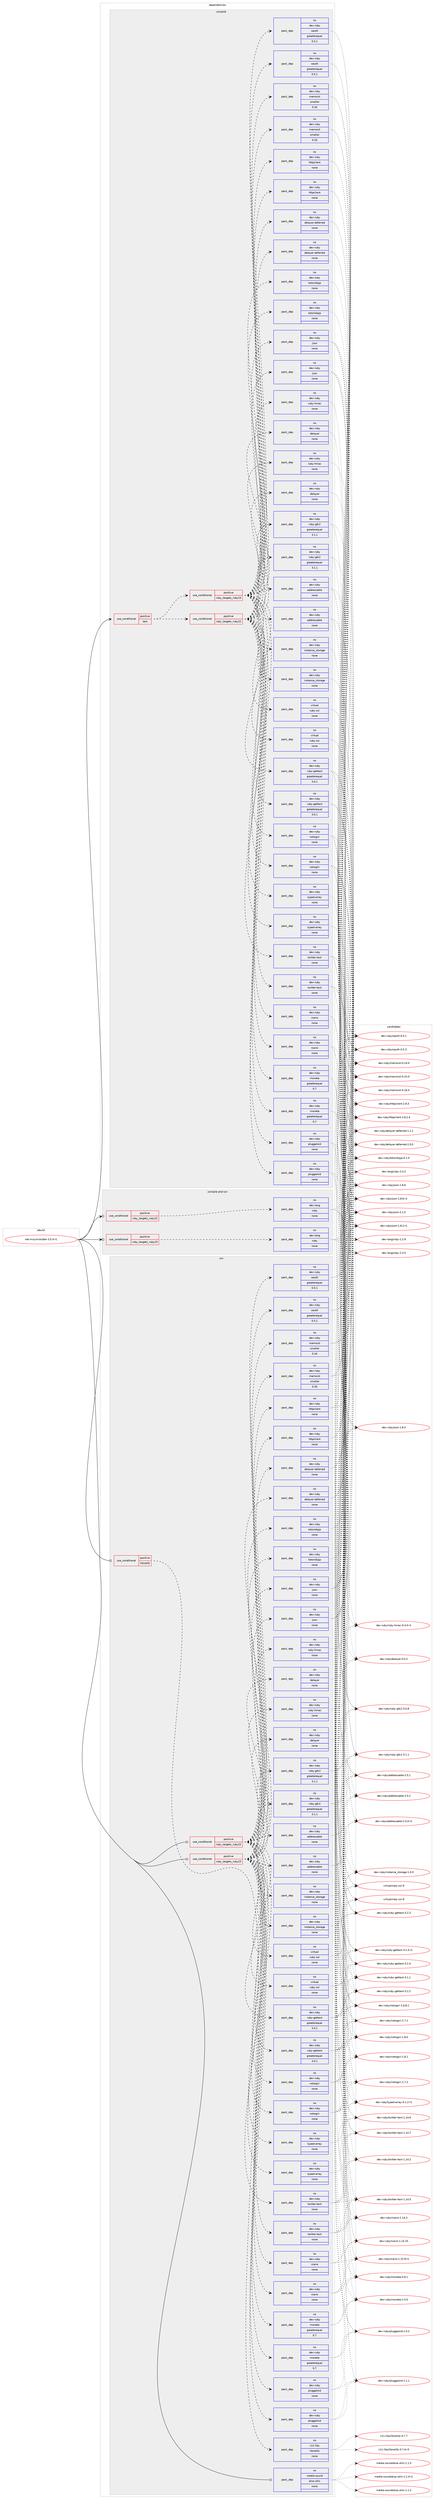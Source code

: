 digraph prolog {

# *************
# Graph options
# *************

newrank=true;
concentrate=true;
compound=true;
graph [rankdir=LR,fontname=Helvetica,fontsize=10,ranksep=1.5];#, ranksep=2.5, nodesep=0.2];
edge  [arrowhead=vee];
node  [fontname=Helvetica,fontsize=10];

# **********
# The ebuild
# **********

subgraph cluster_leftcol {
color=gray;
rank=same;
label=<<i>ebuild</i>>;
id [label="net-misc/mikutter-3.5.4-r1", color=red, width=4, href="../net-misc/mikutter-3.5.4-r1.svg"];
}

# ****************
# The dependencies
# ****************

subgraph cluster_midcol {
color=gray;
label=<<i>dependencies</i>>;
subgraph cluster_compile {
fillcolor="#eeeeee";
style=filled;
label=<<i>compile</i>>;
subgraph cond105866 {
dependency427259 [label=<<TABLE BORDER="0" CELLBORDER="1" CELLSPACING="0" CELLPADDING="4"><TR><TD ROWSPAN="3" CELLPADDING="10">use_conditional</TD></TR><TR><TD>positive</TD></TR><TR><TD>test</TD></TR></TABLE>>, shape=none, color=red];
subgraph cond105867 {
dependency427260 [label=<<TABLE BORDER="0" CELLBORDER="1" CELLSPACING="0" CELLPADDING="4"><TR><TD ROWSPAN="3" CELLPADDING="10">use_conditional</TD></TR><TR><TD>positive</TD></TR><TR><TD>ruby_targets_ruby22</TD></TR></TABLE>>, shape=none, color=red];
subgraph pack314155 {
dependency427261 [label=<<TABLE BORDER="0" CELLBORDER="1" CELLSPACING="0" CELLPADDING="4" WIDTH="220"><TR><TD ROWSPAN="6" CELLPADDING="30">pack_dep</TD></TR><TR><TD WIDTH="110">no</TD></TR><TR><TD>dev-ruby</TD></TR><TR><TD>addressable</TD></TR><TR><TD>none</TD></TR><TR><TD></TD></TR></TABLE>>, shape=none, color=blue];
}
dependency427260:e -> dependency427261:w [weight=20,style="dashed",arrowhead="vee"];
subgraph pack314156 {
dependency427262 [label=<<TABLE BORDER="0" CELLBORDER="1" CELLSPACING="0" CELLPADDING="4" WIDTH="220"><TR><TD ROWSPAN="6" CELLPADDING="30">pack_dep</TD></TR><TR><TD WIDTH="110">no</TD></TR><TR><TD>dev-ruby</TD></TR><TR><TD>delayer</TD></TR><TR><TD>none</TD></TR><TR><TD></TD></TR></TABLE>>, shape=none, color=blue];
}
dependency427260:e -> dependency427262:w [weight=20,style="dashed",arrowhead="vee"];
subgraph pack314157 {
dependency427263 [label=<<TABLE BORDER="0" CELLBORDER="1" CELLSPACING="0" CELLPADDING="4" WIDTH="220"><TR><TD ROWSPAN="6" CELLPADDING="30">pack_dep</TD></TR><TR><TD WIDTH="110">no</TD></TR><TR><TD>dev-ruby</TD></TR><TR><TD>delayer-deferred</TD></TR><TR><TD>none</TD></TR><TR><TD></TD></TR></TABLE>>, shape=none, color=blue];
}
dependency427260:e -> dependency427263:w [weight=20,style="dashed",arrowhead="vee"];
subgraph pack314158 {
dependency427264 [label=<<TABLE BORDER="0" CELLBORDER="1" CELLSPACING="0" CELLPADDING="4" WIDTH="220"><TR><TD ROWSPAN="6" CELLPADDING="30">pack_dep</TD></TR><TR><TD WIDTH="110">no</TD></TR><TR><TD>dev-ruby</TD></TR><TR><TD>httpclient</TD></TR><TR><TD>none</TD></TR><TR><TD></TD></TR></TABLE>>, shape=none, color=blue];
}
dependency427260:e -> dependency427264:w [weight=20,style="dashed",arrowhead="vee"];
subgraph pack314159 {
dependency427265 [label=<<TABLE BORDER="0" CELLBORDER="1" CELLSPACING="0" CELLPADDING="4" WIDTH="220"><TR><TD ROWSPAN="6" CELLPADDING="30">pack_dep</TD></TR><TR><TD WIDTH="110">no</TD></TR><TR><TD>dev-ruby</TD></TR><TR><TD>json</TD></TR><TR><TD>none</TD></TR><TR><TD></TD></TR></TABLE>>, shape=none, color=blue];
}
dependency427260:e -> dependency427265:w [weight=20,style="dashed",arrowhead="vee"];
subgraph pack314160 {
dependency427266 [label=<<TABLE BORDER="0" CELLBORDER="1" CELLSPACING="0" CELLPADDING="4" WIDTH="220"><TR><TD ROWSPAN="6" CELLPADDING="30">pack_dep</TD></TR><TR><TD WIDTH="110">no</TD></TR><TR><TD>dev-ruby</TD></TR><TR><TD>instance_storage</TD></TR><TR><TD>none</TD></TR><TR><TD></TD></TR></TABLE>>, shape=none, color=blue];
}
dependency427260:e -> dependency427266:w [weight=20,style="dashed",arrowhead="vee"];
subgraph pack314161 {
dependency427267 [label=<<TABLE BORDER="0" CELLBORDER="1" CELLSPACING="0" CELLPADDING="4" WIDTH="220"><TR><TD ROWSPAN="6" CELLPADDING="30">pack_dep</TD></TR><TR><TD WIDTH="110">no</TD></TR><TR><TD>dev-ruby</TD></TR><TR><TD>memoist</TD></TR><TR><TD>smaller</TD></TR><TR><TD>0.16</TD></TR></TABLE>>, shape=none, color=blue];
}
dependency427260:e -> dependency427267:w [weight=20,style="dashed",arrowhead="vee"];
subgraph pack314162 {
dependency427268 [label=<<TABLE BORDER="0" CELLBORDER="1" CELLSPACING="0" CELLPADDING="4" WIDTH="220"><TR><TD ROWSPAN="6" CELLPADDING="30">pack_dep</TD></TR><TR><TD WIDTH="110">no</TD></TR><TR><TD>dev-ruby</TD></TR><TR><TD>moneta</TD></TR><TR><TD>greaterequal</TD></TR><TR><TD>0.7</TD></TR></TABLE>>, shape=none, color=blue];
}
dependency427260:e -> dependency427268:w [weight=20,style="dashed",arrowhead="vee"];
subgraph pack314163 {
dependency427269 [label=<<TABLE BORDER="0" CELLBORDER="1" CELLSPACING="0" CELLPADDING="4" WIDTH="220"><TR><TD ROWSPAN="6" CELLPADDING="30">pack_dep</TD></TR><TR><TD WIDTH="110">no</TD></TR><TR><TD>dev-ruby</TD></TR><TR><TD>nokogiri</TD></TR><TR><TD>none</TD></TR><TR><TD></TD></TR></TABLE>>, shape=none, color=blue];
}
dependency427260:e -> dependency427269:w [weight=20,style="dashed",arrowhead="vee"];
subgraph pack314164 {
dependency427270 [label=<<TABLE BORDER="0" CELLBORDER="1" CELLSPACING="0" CELLPADDING="4" WIDTH="220"><TR><TD ROWSPAN="6" CELLPADDING="30">pack_dep</TD></TR><TR><TD WIDTH="110">no</TD></TR><TR><TD>dev-ruby</TD></TR><TR><TD>oauth</TD></TR><TR><TD>greaterequal</TD></TR><TR><TD>0.5.1</TD></TR></TABLE>>, shape=none, color=blue];
}
dependency427260:e -> dependency427270:w [weight=20,style="dashed",arrowhead="vee"];
subgraph pack314165 {
dependency427271 [label=<<TABLE BORDER="0" CELLBORDER="1" CELLSPACING="0" CELLPADDING="4" WIDTH="220"><TR><TD ROWSPAN="6" CELLPADDING="30">pack_dep</TD></TR><TR><TD WIDTH="110">no</TD></TR><TR><TD>dev-ruby</TD></TR><TR><TD>pluggaloid</TD></TR><TR><TD>none</TD></TR><TR><TD></TD></TR></TABLE>>, shape=none, color=blue];
}
dependency427260:e -> dependency427271:w [weight=20,style="dashed",arrowhead="vee"];
subgraph pack314166 {
dependency427272 [label=<<TABLE BORDER="0" CELLBORDER="1" CELLSPACING="0" CELLPADDING="4" WIDTH="220"><TR><TD ROWSPAN="6" CELLPADDING="30">pack_dep</TD></TR><TR><TD WIDTH="110">no</TD></TR><TR><TD>dev-ruby</TD></TR><TR><TD>rcairo</TD></TR><TR><TD>none</TD></TR><TR><TD></TD></TR></TABLE>>, shape=none, color=blue];
}
dependency427260:e -> dependency427272:w [weight=20,style="dashed",arrowhead="vee"];
subgraph pack314167 {
dependency427273 [label=<<TABLE BORDER="0" CELLBORDER="1" CELLSPACING="0" CELLPADDING="4" WIDTH="220"><TR><TD ROWSPAN="6" CELLPADDING="30">pack_dep</TD></TR><TR><TD WIDTH="110">no</TD></TR><TR><TD>dev-ruby</TD></TR><TR><TD>ruby-gettext</TD></TR><TR><TD>greaterequal</TD></TR><TR><TD>3.0.1</TD></TR></TABLE>>, shape=none, color=blue];
}
dependency427260:e -> dependency427273:w [weight=20,style="dashed",arrowhead="vee"];
subgraph pack314168 {
dependency427274 [label=<<TABLE BORDER="0" CELLBORDER="1" CELLSPACING="0" CELLPADDING="4" WIDTH="220"><TR><TD ROWSPAN="6" CELLPADDING="30">pack_dep</TD></TR><TR><TD WIDTH="110">no</TD></TR><TR><TD>dev-ruby</TD></TR><TR><TD>ruby-gtk2</TD></TR><TR><TD>greaterequal</TD></TR><TR><TD>3.1.1</TD></TR></TABLE>>, shape=none, color=blue];
}
dependency427260:e -> dependency427274:w [weight=20,style="dashed",arrowhead="vee"];
subgraph pack314169 {
dependency427275 [label=<<TABLE BORDER="0" CELLBORDER="1" CELLSPACING="0" CELLPADDING="4" WIDTH="220"><TR><TD ROWSPAN="6" CELLPADDING="30">pack_dep</TD></TR><TR><TD WIDTH="110">no</TD></TR><TR><TD>dev-ruby</TD></TR><TR><TD>ruby-hmac</TD></TR><TR><TD>none</TD></TR><TR><TD></TD></TR></TABLE>>, shape=none, color=blue];
}
dependency427260:e -> dependency427275:w [weight=20,style="dashed",arrowhead="vee"];
subgraph pack314170 {
dependency427276 [label=<<TABLE BORDER="0" CELLBORDER="1" CELLSPACING="0" CELLPADDING="4" WIDTH="220"><TR><TD ROWSPAN="6" CELLPADDING="30">pack_dep</TD></TR><TR><TD WIDTH="110">no</TD></TR><TR><TD>dev-ruby</TD></TR><TR><TD>totoridipjp</TD></TR><TR><TD>none</TD></TR><TR><TD></TD></TR></TABLE>>, shape=none, color=blue];
}
dependency427260:e -> dependency427276:w [weight=20,style="dashed",arrowhead="vee"];
subgraph pack314171 {
dependency427277 [label=<<TABLE BORDER="0" CELLBORDER="1" CELLSPACING="0" CELLPADDING="4" WIDTH="220"><TR><TD ROWSPAN="6" CELLPADDING="30">pack_dep</TD></TR><TR><TD WIDTH="110">no</TD></TR><TR><TD>dev-ruby</TD></TR><TR><TD>twitter-text</TD></TR><TR><TD>none</TD></TR><TR><TD></TD></TR></TABLE>>, shape=none, color=blue];
}
dependency427260:e -> dependency427277:w [weight=20,style="dashed",arrowhead="vee"];
subgraph pack314172 {
dependency427278 [label=<<TABLE BORDER="0" CELLBORDER="1" CELLSPACING="0" CELLPADDING="4" WIDTH="220"><TR><TD ROWSPAN="6" CELLPADDING="30">pack_dep</TD></TR><TR><TD WIDTH="110">no</TD></TR><TR><TD>dev-ruby</TD></TR><TR><TD>typed-array</TD></TR><TR><TD>none</TD></TR><TR><TD></TD></TR></TABLE>>, shape=none, color=blue];
}
dependency427260:e -> dependency427278:w [weight=20,style="dashed",arrowhead="vee"];
subgraph pack314173 {
dependency427279 [label=<<TABLE BORDER="0" CELLBORDER="1" CELLSPACING="0" CELLPADDING="4" WIDTH="220"><TR><TD ROWSPAN="6" CELLPADDING="30">pack_dep</TD></TR><TR><TD WIDTH="110">no</TD></TR><TR><TD>virtual</TD></TR><TR><TD>ruby-ssl</TD></TR><TR><TD>none</TD></TR><TR><TD></TD></TR></TABLE>>, shape=none, color=blue];
}
dependency427260:e -> dependency427279:w [weight=20,style="dashed",arrowhead="vee"];
}
dependency427259:e -> dependency427260:w [weight=20,style="dashed",arrowhead="vee"];
subgraph cond105868 {
dependency427280 [label=<<TABLE BORDER="0" CELLBORDER="1" CELLSPACING="0" CELLPADDING="4"><TR><TD ROWSPAN="3" CELLPADDING="10">use_conditional</TD></TR><TR><TD>positive</TD></TR><TR><TD>ruby_targets_ruby23</TD></TR></TABLE>>, shape=none, color=red];
subgraph pack314174 {
dependency427281 [label=<<TABLE BORDER="0" CELLBORDER="1" CELLSPACING="0" CELLPADDING="4" WIDTH="220"><TR><TD ROWSPAN="6" CELLPADDING="30">pack_dep</TD></TR><TR><TD WIDTH="110">no</TD></TR><TR><TD>dev-ruby</TD></TR><TR><TD>addressable</TD></TR><TR><TD>none</TD></TR><TR><TD></TD></TR></TABLE>>, shape=none, color=blue];
}
dependency427280:e -> dependency427281:w [weight=20,style="dashed",arrowhead="vee"];
subgraph pack314175 {
dependency427282 [label=<<TABLE BORDER="0" CELLBORDER="1" CELLSPACING="0" CELLPADDING="4" WIDTH="220"><TR><TD ROWSPAN="6" CELLPADDING="30">pack_dep</TD></TR><TR><TD WIDTH="110">no</TD></TR><TR><TD>dev-ruby</TD></TR><TR><TD>delayer</TD></TR><TR><TD>none</TD></TR><TR><TD></TD></TR></TABLE>>, shape=none, color=blue];
}
dependency427280:e -> dependency427282:w [weight=20,style="dashed",arrowhead="vee"];
subgraph pack314176 {
dependency427283 [label=<<TABLE BORDER="0" CELLBORDER="1" CELLSPACING="0" CELLPADDING="4" WIDTH="220"><TR><TD ROWSPAN="6" CELLPADDING="30">pack_dep</TD></TR><TR><TD WIDTH="110">no</TD></TR><TR><TD>dev-ruby</TD></TR><TR><TD>delayer-deferred</TD></TR><TR><TD>none</TD></TR><TR><TD></TD></TR></TABLE>>, shape=none, color=blue];
}
dependency427280:e -> dependency427283:w [weight=20,style="dashed",arrowhead="vee"];
subgraph pack314177 {
dependency427284 [label=<<TABLE BORDER="0" CELLBORDER="1" CELLSPACING="0" CELLPADDING="4" WIDTH="220"><TR><TD ROWSPAN="6" CELLPADDING="30">pack_dep</TD></TR><TR><TD WIDTH="110">no</TD></TR><TR><TD>dev-ruby</TD></TR><TR><TD>httpclient</TD></TR><TR><TD>none</TD></TR><TR><TD></TD></TR></TABLE>>, shape=none, color=blue];
}
dependency427280:e -> dependency427284:w [weight=20,style="dashed",arrowhead="vee"];
subgraph pack314178 {
dependency427285 [label=<<TABLE BORDER="0" CELLBORDER="1" CELLSPACING="0" CELLPADDING="4" WIDTH="220"><TR><TD ROWSPAN="6" CELLPADDING="30">pack_dep</TD></TR><TR><TD WIDTH="110">no</TD></TR><TR><TD>dev-ruby</TD></TR><TR><TD>json</TD></TR><TR><TD>none</TD></TR><TR><TD></TD></TR></TABLE>>, shape=none, color=blue];
}
dependency427280:e -> dependency427285:w [weight=20,style="dashed",arrowhead="vee"];
subgraph pack314179 {
dependency427286 [label=<<TABLE BORDER="0" CELLBORDER="1" CELLSPACING="0" CELLPADDING="4" WIDTH="220"><TR><TD ROWSPAN="6" CELLPADDING="30">pack_dep</TD></TR><TR><TD WIDTH="110">no</TD></TR><TR><TD>dev-ruby</TD></TR><TR><TD>instance_storage</TD></TR><TR><TD>none</TD></TR><TR><TD></TD></TR></TABLE>>, shape=none, color=blue];
}
dependency427280:e -> dependency427286:w [weight=20,style="dashed",arrowhead="vee"];
subgraph pack314180 {
dependency427287 [label=<<TABLE BORDER="0" CELLBORDER="1" CELLSPACING="0" CELLPADDING="4" WIDTH="220"><TR><TD ROWSPAN="6" CELLPADDING="30">pack_dep</TD></TR><TR><TD WIDTH="110">no</TD></TR><TR><TD>dev-ruby</TD></TR><TR><TD>memoist</TD></TR><TR><TD>smaller</TD></TR><TR><TD>0.16</TD></TR></TABLE>>, shape=none, color=blue];
}
dependency427280:e -> dependency427287:w [weight=20,style="dashed",arrowhead="vee"];
subgraph pack314181 {
dependency427288 [label=<<TABLE BORDER="0" CELLBORDER="1" CELLSPACING="0" CELLPADDING="4" WIDTH="220"><TR><TD ROWSPAN="6" CELLPADDING="30">pack_dep</TD></TR><TR><TD WIDTH="110">no</TD></TR><TR><TD>dev-ruby</TD></TR><TR><TD>moneta</TD></TR><TR><TD>greaterequal</TD></TR><TR><TD>0.7</TD></TR></TABLE>>, shape=none, color=blue];
}
dependency427280:e -> dependency427288:w [weight=20,style="dashed",arrowhead="vee"];
subgraph pack314182 {
dependency427289 [label=<<TABLE BORDER="0" CELLBORDER="1" CELLSPACING="0" CELLPADDING="4" WIDTH="220"><TR><TD ROWSPAN="6" CELLPADDING="30">pack_dep</TD></TR><TR><TD WIDTH="110">no</TD></TR><TR><TD>dev-ruby</TD></TR><TR><TD>nokogiri</TD></TR><TR><TD>none</TD></TR><TR><TD></TD></TR></TABLE>>, shape=none, color=blue];
}
dependency427280:e -> dependency427289:w [weight=20,style="dashed",arrowhead="vee"];
subgraph pack314183 {
dependency427290 [label=<<TABLE BORDER="0" CELLBORDER="1" CELLSPACING="0" CELLPADDING="4" WIDTH="220"><TR><TD ROWSPAN="6" CELLPADDING="30">pack_dep</TD></TR><TR><TD WIDTH="110">no</TD></TR><TR><TD>dev-ruby</TD></TR><TR><TD>oauth</TD></TR><TR><TD>greaterequal</TD></TR><TR><TD>0.5.1</TD></TR></TABLE>>, shape=none, color=blue];
}
dependency427280:e -> dependency427290:w [weight=20,style="dashed",arrowhead="vee"];
subgraph pack314184 {
dependency427291 [label=<<TABLE BORDER="0" CELLBORDER="1" CELLSPACING="0" CELLPADDING="4" WIDTH="220"><TR><TD ROWSPAN="6" CELLPADDING="30">pack_dep</TD></TR><TR><TD WIDTH="110">no</TD></TR><TR><TD>dev-ruby</TD></TR><TR><TD>pluggaloid</TD></TR><TR><TD>none</TD></TR><TR><TD></TD></TR></TABLE>>, shape=none, color=blue];
}
dependency427280:e -> dependency427291:w [weight=20,style="dashed",arrowhead="vee"];
subgraph pack314185 {
dependency427292 [label=<<TABLE BORDER="0" CELLBORDER="1" CELLSPACING="0" CELLPADDING="4" WIDTH="220"><TR><TD ROWSPAN="6" CELLPADDING="30">pack_dep</TD></TR><TR><TD WIDTH="110">no</TD></TR><TR><TD>dev-ruby</TD></TR><TR><TD>rcairo</TD></TR><TR><TD>none</TD></TR><TR><TD></TD></TR></TABLE>>, shape=none, color=blue];
}
dependency427280:e -> dependency427292:w [weight=20,style="dashed",arrowhead="vee"];
subgraph pack314186 {
dependency427293 [label=<<TABLE BORDER="0" CELLBORDER="1" CELLSPACING="0" CELLPADDING="4" WIDTH="220"><TR><TD ROWSPAN="6" CELLPADDING="30">pack_dep</TD></TR><TR><TD WIDTH="110">no</TD></TR><TR><TD>dev-ruby</TD></TR><TR><TD>ruby-gettext</TD></TR><TR><TD>greaterequal</TD></TR><TR><TD>3.0.1</TD></TR></TABLE>>, shape=none, color=blue];
}
dependency427280:e -> dependency427293:w [weight=20,style="dashed",arrowhead="vee"];
subgraph pack314187 {
dependency427294 [label=<<TABLE BORDER="0" CELLBORDER="1" CELLSPACING="0" CELLPADDING="4" WIDTH="220"><TR><TD ROWSPAN="6" CELLPADDING="30">pack_dep</TD></TR><TR><TD WIDTH="110">no</TD></TR><TR><TD>dev-ruby</TD></TR><TR><TD>ruby-gtk2</TD></TR><TR><TD>greaterequal</TD></TR><TR><TD>3.1.1</TD></TR></TABLE>>, shape=none, color=blue];
}
dependency427280:e -> dependency427294:w [weight=20,style="dashed",arrowhead="vee"];
subgraph pack314188 {
dependency427295 [label=<<TABLE BORDER="0" CELLBORDER="1" CELLSPACING="0" CELLPADDING="4" WIDTH="220"><TR><TD ROWSPAN="6" CELLPADDING="30">pack_dep</TD></TR><TR><TD WIDTH="110">no</TD></TR><TR><TD>dev-ruby</TD></TR><TR><TD>ruby-hmac</TD></TR><TR><TD>none</TD></TR><TR><TD></TD></TR></TABLE>>, shape=none, color=blue];
}
dependency427280:e -> dependency427295:w [weight=20,style="dashed",arrowhead="vee"];
subgraph pack314189 {
dependency427296 [label=<<TABLE BORDER="0" CELLBORDER="1" CELLSPACING="0" CELLPADDING="4" WIDTH="220"><TR><TD ROWSPAN="6" CELLPADDING="30">pack_dep</TD></TR><TR><TD WIDTH="110">no</TD></TR><TR><TD>dev-ruby</TD></TR><TR><TD>totoridipjp</TD></TR><TR><TD>none</TD></TR><TR><TD></TD></TR></TABLE>>, shape=none, color=blue];
}
dependency427280:e -> dependency427296:w [weight=20,style="dashed",arrowhead="vee"];
subgraph pack314190 {
dependency427297 [label=<<TABLE BORDER="0" CELLBORDER="1" CELLSPACING="0" CELLPADDING="4" WIDTH="220"><TR><TD ROWSPAN="6" CELLPADDING="30">pack_dep</TD></TR><TR><TD WIDTH="110">no</TD></TR><TR><TD>dev-ruby</TD></TR><TR><TD>twitter-text</TD></TR><TR><TD>none</TD></TR><TR><TD></TD></TR></TABLE>>, shape=none, color=blue];
}
dependency427280:e -> dependency427297:w [weight=20,style="dashed",arrowhead="vee"];
subgraph pack314191 {
dependency427298 [label=<<TABLE BORDER="0" CELLBORDER="1" CELLSPACING="0" CELLPADDING="4" WIDTH="220"><TR><TD ROWSPAN="6" CELLPADDING="30">pack_dep</TD></TR><TR><TD WIDTH="110">no</TD></TR><TR><TD>dev-ruby</TD></TR><TR><TD>typed-array</TD></TR><TR><TD>none</TD></TR><TR><TD></TD></TR></TABLE>>, shape=none, color=blue];
}
dependency427280:e -> dependency427298:w [weight=20,style="dashed",arrowhead="vee"];
subgraph pack314192 {
dependency427299 [label=<<TABLE BORDER="0" CELLBORDER="1" CELLSPACING="0" CELLPADDING="4" WIDTH="220"><TR><TD ROWSPAN="6" CELLPADDING="30">pack_dep</TD></TR><TR><TD WIDTH="110">no</TD></TR><TR><TD>virtual</TD></TR><TR><TD>ruby-ssl</TD></TR><TR><TD>none</TD></TR><TR><TD></TD></TR></TABLE>>, shape=none, color=blue];
}
dependency427280:e -> dependency427299:w [weight=20,style="dashed",arrowhead="vee"];
}
dependency427259:e -> dependency427280:w [weight=20,style="dashed",arrowhead="vee"];
}
id:e -> dependency427259:w [weight=20,style="solid",arrowhead="vee"];
}
subgraph cluster_compileandrun {
fillcolor="#eeeeee";
style=filled;
label=<<i>compile and run</i>>;
subgraph cond105869 {
dependency427300 [label=<<TABLE BORDER="0" CELLBORDER="1" CELLSPACING="0" CELLPADDING="4"><TR><TD ROWSPAN="3" CELLPADDING="10">use_conditional</TD></TR><TR><TD>positive</TD></TR><TR><TD>ruby_targets_ruby22</TD></TR></TABLE>>, shape=none, color=red];
subgraph pack314193 {
dependency427301 [label=<<TABLE BORDER="0" CELLBORDER="1" CELLSPACING="0" CELLPADDING="4" WIDTH="220"><TR><TD ROWSPAN="6" CELLPADDING="30">pack_dep</TD></TR><TR><TD WIDTH="110">no</TD></TR><TR><TD>dev-lang</TD></TR><TR><TD>ruby</TD></TR><TR><TD>none</TD></TR><TR><TD></TD></TR></TABLE>>, shape=none, color=blue];
}
dependency427300:e -> dependency427301:w [weight=20,style="dashed",arrowhead="vee"];
}
id:e -> dependency427300:w [weight=20,style="solid",arrowhead="odotvee"];
subgraph cond105870 {
dependency427302 [label=<<TABLE BORDER="0" CELLBORDER="1" CELLSPACING="0" CELLPADDING="4"><TR><TD ROWSPAN="3" CELLPADDING="10">use_conditional</TD></TR><TR><TD>positive</TD></TR><TR><TD>ruby_targets_ruby23</TD></TR></TABLE>>, shape=none, color=red];
subgraph pack314194 {
dependency427303 [label=<<TABLE BORDER="0" CELLBORDER="1" CELLSPACING="0" CELLPADDING="4" WIDTH="220"><TR><TD ROWSPAN="6" CELLPADDING="30">pack_dep</TD></TR><TR><TD WIDTH="110">no</TD></TR><TR><TD>dev-lang</TD></TR><TR><TD>ruby</TD></TR><TR><TD>none</TD></TR><TR><TD></TD></TR></TABLE>>, shape=none, color=blue];
}
dependency427302:e -> dependency427303:w [weight=20,style="dashed",arrowhead="vee"];
}
id:e -> dependency427302:w [weight=20,style="solid",arrowhead="odotvee"];
}
subgraph cluster_run {
fillcolor="#eeeeee";
style=filled;
label=<<i>run</i>>;
subgraph cond105871 {
dependency427304 [label=<<TABLE BORDER="0" CELLBORDER="1" CELLSPACING="0" CELLPADDING="4"><TR><TD ROWSPAN="3" CELLPADDING="10">use_conditional</TD></TR><TR><TD>positive</TD></TR><TR><TD>libnotify</TD></TR></TABLE>>, shape=none, color=red];
subgraph pack314195 {
dependency427305 [label=<<TABLE BORDER="0" CELLBORDER="1" CELLSPACING="0" CELLPADDING="4" WIDTH="220"><TR><TD ROWSPAN="6" CELLPADDING="30">pack_dep</TD></TR><TR><TD WIDTH="110">no</TD></TR><TR><TD>x11-libs</TD></TR><TR><TD>libnotify</TD></TR><TR><TD>none</TD></TR><TR><TD></TD></TR></TABLE>>, shape=none, color=blue];
}
dependency427304:e -> dependency427305:w [weight=20,style="dashed",arrowhead="vee"];
}
id:e -> dependency427304:w [weight=20,style="solid",arrowhead="odot"];
subgraph cond105872 {
dependency427306 [label=<<TABLE BORDER="0" CELLBORDER="1" CELLSPACING="0" CELLPADDING="4"><TR><TD ROWSPAN="3" CELLPADDING="10">use_conditional</TD></TR><TR><TD>positive</TD></TR><TR><TD>ruby_targets_ruby22</TD></TR></TABLE>>, shape=none, color=red];
subgraph pack314196 {
dependency427307 [label=<<TABLE BORDER="0" CELLBORDER="1" CELLSPACING="0" CELLPADDING="4" WIDTH="220"><TR><TD ROWSPAN="6" CELLPADDING="30">pack_dep</TD></TR><TR><TD WIDTH="110">no</TD></TR><TR><TD>dev-ruby</TD></TR><TR><TD>addressable</TD></TR><TR><TD>none</TD></TR><TR><TD></TD></TR></TABLE>>, shape=none, color=blue];
}
dependency427306:e -> dependency427307:w [weight=20,style="dashed",arrowhead="vee"];
subgraph pack314197 {
dependency427308 [label=<<TABLE BORDER="0" CELLBORDER="1" CELLSPACING="0" CELLPADDING="4" WIDTH="220"><TR><TD ROWSPAN="6" CELLPADDING="30">pack_dep</TD></TR><TR><TD WIDTH="110">no</TD></TR><TR><TD>dev-ruby</TD></TR><TR><TD>delayer</TD></TR><TR><TD>none</TD></TR><TR><TD></TD></TR></TABLE>>, shape=none, color=blue];
}
dependency427306:e -> dependency427308:w [weight=20,style="dashed",arrowhead="vee"];
subgraph pack314198 {
dependency427309 [label=<<TABLE BORDER="0" CELLBORDER="1" CELLSPACING="0" CELLPADDING="4" WIDTH="220"><TR><TD ROWSPAN="6" CELLPADDING="30">pack_dep</TD></TR><TR><TD WIDTH="110">no</TD></TR><TR><TD>dev-ruby</TD></TR><TR><TD>delayer-deferred</TD></TR><TR><TD>none</TD></TR><TR><TD></TD></TR></TABLE>>, shape=none, color=blue];
}
dependency427306:e -> dependency427309:w [weight=20,style="dashed",arrowhead="vee"];
subgraph pack314199 {
dependency427310 [label=<<TABLE BORDER="0" CELLBORDER="1" CELLSPACING="0" CELLPADDING="4" WIDTH="220"><TR><TD ROWSPAN="6" CELLPADDING="30">pack_dep</TD></TR><TR><TD WIDTH="110">no</TD></TR><TR><TD>dev-ruby</TD></TR><TR><TD>httpclient</TD></TR><TR><TD>none</TD></TR><TR><TD></TD></TR></TABLE>>, shape=none, color=blue];
}
dependency427306:e -> dependency427310:w [weight=20,style="dashed",arrowhead="vee"];
subgraph pack314200 {
dependency427311 [label=<<TABLE BORDER="0" CELLBORDER="1" CELLSPACING="0" CELLPADDING="4" WIDTH="220"><TR><TD ROWSPAN="6" CELLPADDING="30">pack_dep</TD></TR><TR><TD WIDTH="110">no</TD></TR><TR><TD>dev-ruby</TD></TR><TR><TD>json</TD></TR><TR><TD>none</TD></TR><TR><TD></TD></TR></TABLE>>, shape=none, color=blue];
}
dependency427306:e -> dependency427311:w [weight=20,style="dashed",arrowhead="vee"];
subgraph pack314201 {
dependency427312 [label=<<TABLE BORDER="0" CELLBORDER="1" CELLSPACING="0" CELLPADDING="4" WIDTH="220"><TR><TD ROWSPAN="6" CELLPADDING="30">pack_dep</TD></TR><TR><TD WIDTH="110">no</TD></TR><TR><TD>dev-ruby</TD></TR><TR><TD>instance_storage</TD></TR><TR><TD>none</TD></TR><TR><TD></TD></TR></TABLE>>, shape=none, color=blue];
}
dependency427306:e -> dependency427312:w [weight=20,style="dashed",arrowhead="vee"];
subgraph pack314202 {
dependency427313 [label=<<TABLE BORDER="0" CELLBORDER="1" CELLSPACING="0" CELLPADDING="4" WIDTH="220"><TR><TD ROWSPAN="6" CELLPADDING="30">pack_dep</TD></TR><TR><TD WIDTH="110">no</TD></TR><TR><TD>dev-ruby</TD></TR><TR><TD>memoist</TD></TR><TR><TD>smaller</TD></TR><TR><TD>0.16</TD></TR></TABLE>>, shape=none, color=blue];
}
dependency427306:e -> dependency427313:w [weight=20,style="dashed",arrowhead="vee"];
subgraph pack314203 {
dependency427314 [label=<<TABLE BORDER="0" CELLBORDER="1" CELLSPACING="0" CELLPADDING="4" WIDTH="220"><TR><TD ROWSPAN="6" CELLPADDING="30">pack_dep</TD></TR><TR><TD WIDTH="110">no</TD></TR><TR><TD>dev-ruby</TD></TR><TR><TD>moneta</TD></TR><TR><TD>greaterequal</TD></TR><TR><TD>0.7</TD></TR></TABLE>>, shape=none, color=blue];
}
dependency427306:e -> dependency427314:w [weight=20,style="dashed",arrowhead="vee"];
subgraph pack314204 {
dependency427315 [label=<<TABLE BORDER="0" CELLBORDER="1" CELLSPACING="0" CELLPADDING="4" WIDTH="220"><TR><TD ROWSPAN="6" CELLPADDING="30">pack_dep</TD></TR><TR><TD WIDTH="110">no</TD></TR><TR><TD>dev-ruby</TD></TR><TR><TD>nokogiri</TD></TR><TR><TD>none</TD></TR><TR><TD></TD></TR></TABLE>>, shape=none, color=blue];
}
dependency427306:e -> dependency427315:w [weight=20,style="dashed",arrowhead="vee"];
subgraph pack314205 {
dependency427316 [label=<<TABLE BORDER="0" CELLBORDER="1" CELLSPACING="0" CELLPADDING="4" WIDTH="220"><TR><TD ROWSPAN="6" CELLPADDING="30">pack_dep</TD></TR><TR><TD WIDTH="110">no</TD></TR><TR><TD>dev-ruby</TD></TR><TR><TD>oauth</TD></TR><TR><TD>greaterequal</TD></TR><TR><TD>0.5.1</TD></TR></TABLE>>, shape=none, color=blue];
}
dependency427306:e -> dependency427316:w [weight=20,style="dashed",arrowhead="vee"];
subgraph pack314206 {
dependency427317 [label=<<TABLE BORDER="0" CELLBORDER="1" CELLSPACING="0" CELLPADDING="4" WIDTH="220"><TR><TD ROWSPAN="6" CELLPADDING="30">pack_dep</TD></TR><TR><TD WIDTH="110">no</TD></TR><TR><TD>dev-ruby</TD></TR><TR><TD>pluggaloid</TD></TR><TR><TD>none</TD></TR><TR><TD></TD></TR></TABLE>>, shape=none, color=blue];
}
dependency427306:e -> dependency427317:w [weight=20,style="dashed",arrowhead="vee"];
subgraph pack314207 {
dependency427318 [label=<<TABLE BORDER="0" CELLBORDER="1" CELLSPACING="0" CELLPADDING="4" WIDTH="220"><TR><TD ROWSPAN="6" CELLPADDING="30">pack_dep</TD></TR><TR><TD WIDTH="110">no</TD></TR><TR><TD>dev-ruby</TD></TR><TR><TD>rcairo</TD></TR><TR><TD>none</TD></TR><TR><TD></TD></TR></TABLE>>, shape=none, color=blue];
}
dependency427306:e -> dependency427318:w [weight=20,style="dashed",arrowhead="vee"];
subgraph pack314208 {
dependency427319 [label=<<TABLE BORDER="0" CELLBORDER="1" CELLSPACING="0" CELLPADDING="4" WIDTH="220"><TR><TD ROWSPAN="6" CELLPADDING="30">pack_dep</TD></TR><TR><TD WIDTH="110">no</TD></TR><TR><TD>dev-ruby</TD></TR><TR><TD>ruby-gettext</TD></TR><TR><TD>greaterequal</TD></TR><TR><TD>3.0.1</TD></TR></TABLE>>, shape=none, color=blue];
}
dependency427306:e -> dependency427319:w [weight=20,style="dashed",arrowhead="vee"];
subgraph pack314209 {
dependency427320 [label=<<TABLE BORDER="0" CELLBORDER="1" CELLSPACING="0" CELLPADDING="4" WIDTH="220"><TR><TD ROWSPAN="6" CELLPADDING="30">pack_dep</TD></TR><TR><TD WIDTH="110">no</TD></TR><TR><TD>dev-ruby</TD></TR><TR><TD>ruby-gtk2</TD></TR><TR><TD>greaterequal</TD></TR><TR><TD>3.1.1</TD></TR></TABLE>>, shape=none, color=blue];
}
dependency427306:e -> dependency427320:w [weight=20,style="dashed",arrowhead="vee"];
subgraph pack314210 {
dependency427321 [label=<<TABLE BORDER="0" CELLBORDER="1" CELLSPACING="0" CELLPADDING="4" WIDTH="220"><TR><TD ROWSPAN="6" CELLPADDING="30">pack_dep</TD></TR><TR><TD WIDTH="110">no</TD></TR><TR><TD>dev-ruby</TD></TR><TR><TD>ruby-hmac</TD></TR><TR><TD>none</TD></TR><TR><TD></TD></TR></TABLE>>, shape=none, color=blue];
}
dependency427306:e -> dependency427321:w [weight=20,style="dashed",arrowhead="vee"];
subgraph pack314211 {
dependency427322 [label=<<TABLE BORDER="0" CELLBORDER="1" CELLSPACING="0" CELLPADDING="4" WIDTH="220"><TR><TD ROWSPAN="6" CELLPADDING="30">pack_dep</TD></TR><TR><TD WIDTH="110">no</TD></TR><TR><TD>dev-ruby</TD></TR><TR><TD>totoridipjp</TD></TR><TR><TD>none</TD></TR><TR><TD></TD></TR></TABLE>>, shape=none, color=blue];
}
dependency427306:e -> dependency427322:w [weight=20,style="dashed",arrowhead="vee"];
subgraph pack314212 {
dependency427323 [label=<<TABLE BORDER="0" CELLBORDER="1" CELLSPACING="0" CELLPADDING="4" WIDTH="220"><TR><TD ROWSPAN="6" CELLPADDING="30">pack_dep</TD></TR><TR><TD WIDTH="110">no</TD></TR><TR><TD>dev-ruby</TD></TR><TR><TD>twitter-text</TD></TR><TR><TD>none</TD></TR><TR><TD></TD></TR></TABLE>>, shape=none, color=blue];
}
dependency427306:e -> dependency427323:w [weight=20,style="dashed",arrowhead="vee"];
subgraph pack314213 {
dependency427324 [label=<<TABLE BORDER="0" CELLBORDER="1" CELLSPACING="0" CELLPADDING="4" WIDTH="220"><TR><TD ROWSPAN="6" CELLPADDING="30">pack_dep</TD></TR><TR><TD WIDTH="110">no</TD></TR><TR><TD>dev-ruby</TD></TR><TR><TD>typed-array</TD></TR><TR><TD>none</TD></TR><TR><TD></TD></TR></TABLE>>, shape=none, color=blue];
}
dependency427306:e -> dependency427324:w [weight=20,style="dashed",arrowhead="vee"];
subgraph pack314214 {
dependency427325 [label=<<TABLE BORDER="0" CELLBORDER="1" CELLSPACING="0" CELLPADDING="4" WIDTH="220"><TR><TD ROWSPAN="6" CELLPADDING="30">pack_dep</TD></TR><TR><TD WIDTH="110">no</TD></TR><TR><TD>virtual</TD></TR><TR><TD>ruby-ssl</TD></TR><TR><TD>none</TD></TR><TR><TD></TD></TR></TABLE>>, shape=none, color=blue];
}
dependency427306:e -> dependency427325:w [weight=20,style="dashed",arrowhead="vee"];
}
id:e -> dependency427306:w [weight=20,style="solid",arrowhead="odot"];
subgraph cond105873 {
dependency427326 [label=<<TABLE BORDER="0" CELLBORDER="1" CELLSPACING="0" CELLPADDING="4"><TR><TD ROWSPAN="3" CELLPADDING="10">use_conditional</TD></TR><TR><TD>positive</TD></TR><TR><TD>ruby_targets_ruby23</TD></TR></TABLE>>, shape=none, color=red];
subgraph pack314215 {
dependency427327 [label=<<TABLE BORDER="0" CELLBORDER="1" CELLSPACING="0" CELLPADDING="4" WIDTH="220"><TR><TD ROWSPAN="6" CELLPADDING="30">pack_dep</TD></TR><TR><TD WIDTH="110">no</TD></TR><TR><TD>dev-ruby</TD></TR><TR><TD>addressable</TD></TR><TR><TD>none</TD></TR><TR><TD></TD></TR></TABLE>>, shape=none, color=blue];
}
dependency427326:e -> dependency427327:w [weight=20,style="dashed",arrowhead="vee"];
subgraph pack314216 {
dependency427328 [label=<<TABLE BORDER="0" CELLBORDER="1" CELLSPACING="0" CELLPADDING="4" WIDTH="220"><TR><TD ROWSPAN="6" CELLPADDING="30">pack_dep</TD></TR><TR><TD WIDTH="110">no</TD></TR><TR><TD>dev-ruby</TD></TR><TR><TD>delayer</TD></TR><TR><TD>none</TD></TR><TR><TD></TD></TR></TABLE>>, shape=none, color=blue];
}
dependency427326:e -> dependency427328:w [weight=20,style="dashed",arrowhead="vee"];
subgraph pack314217 {
dependency427329 [label=<<TABLE BORDER="0" CELLBORDER="1" CELLSPACING="0" CELLPADDING="4" WIDTH="220"><TR><TD ROWSPAN="6" CELLPADDING="30">pack_dep</TD></TR><TR><TD WIDTH="110">no</TD></TR><TR><TD>dev-ruby</TD></TR><TR><TD>delayer-deferred</TD></TR><TR><TD>none</TD></TR><TR><TD></TD></TR></TABLE>>, shape=none, color=blue];
}
dependency427326:e -> dependency427329:w [weight=20,style="dashed",arrowhead="vee"];
subgraph pack314218 {
dependency427330 [label=<<TABLE BORDER="0" CELLBORDER="1" CELLSPACING="0" CELLPADDING="4" WIDTH="220"><TR><TD ROWSPAN="6" CELLPADDING="30">pack_dep</TD></TR><TR><TD WIDTH="110">no</TD></TR><TR><TD>dev-ruby</TD></TR><TR><TD>httpclient</TD></TR><TR><TD>none</TD></TR><TR><TD></TD></TR></TABLE>>, shape=none, color=blue];
}
dependency427326:e -> dependency427330:w [weight=20,style="dashed",arrowhead="vee"];
subgraph pack314219 {
dependency427331 [label=<<TABLE BORDER="0" CELLBORDER="1" CELLSPACING="0" CELLPADDING="4" WIDTH="220"><TR><TD ROWSPAN="6" CELLPADDING="30">pack_dep</TD></TR><TR><TD WIDTH="110">no</TD></TR><TR><TD>dev-ruby</TD></TR><TR><TD>json</TD></TR><TR><TD>none</TD></TR><TR><TD></TD></TR></TABLE>>, shape=none, color=blue];
}
dependency427326:e -> dependency427331:w [weight=20,style="dashed",arrowhead="vee"];
subgraph pack314220 {
dependency427332 [label=<<TABLE BORDER="0" CELLBORDER="1" CELLSPACING="0" CELLPADDING="4" WIDTH="220"><TR><TD ROWSPAN="6" CELLPADDING="30">pack_dep</TD></TR><TR><TD WIDTH="110">no</TD></TR><TR><TD>dev-ruby</TD></TR><TR><TD>instance_storage</TD></TR><TR><TD>none</TD></TR><TR><TD></TD></TR></TABLE>>, shape=none, color=blue];
}
dependency427326:e -> dependency427332:w [weight=20,style="dashed",arrowhead="vee"];
subgraph pack314221 {
dependency427333 [label=<<TABLE BORDER="0" CELLBORDER="1" CELLSPACING="0" CELLPADDING="4" WIDTH="220"><TR><TD ROWSPAN="6" CELLPADDING="30">pack_dep</TD></TR><TR><TD WIDTH="110">no</TD></TR><TR><TD>dev-ruby</TD></TR><TR><TD>memoist</TD></TR><TR><TD>smaller</TD></TR><TR><TD>0.16</TD></TR></TABLE>>, shape=none, color=blue];
}
dependency427326:e -> dependency427333:w [weight=20,style="dashed",arrowhead="vee"];
subgraph pack314222 {
dependency427334 [label=<<TABLE BORDER="0" CELLBORDER="1" CELLSPACING="0" CELLPADDING="4" WIDTH="220"><TR><TD ROWSPAN="6" CELLPADDING="30">pack_dep</TD></TR><TR><TD WIDTH="110">no</TD></TR><TR><TD>dev-ruby</TD></TR><TR><TD>moneta</TD></TR><TR><TD>greaterequal</TD></TR><TR><TD>0.7</TD></TR></TABLE>>, shape=none, color=blue];
}
dependency427326:e -> dependency427334:w [weight=20,style="dashed",arrowhead="vee"];
subgraph pack314223 {
dependency427335 [label=<<TABLE BORDER="0" CELLBORDER="1" CELLSPACING="0" CELLPADDING="4" WIDTH="220"><TR><TD ROWSPAN="6" CELLPADDING="30">pack_dep</TD></TR><TR><TD WIDTH="110">no</TD></TR><TR><TD>dev-ruby</TD></TR><TR><TD>nokogiri</TD></TR><TR><TD>none</TD></TR><TR><TD></TD></TR></TABLE>>, shape=none, color=blue];
}
dependency427326:e -> dependency427335:w [weight=20,style="dashed",arrowhead="vee"];
subgraph pack314224 {
dependency427336 [label=<<TABLE BORDER="0" CELLBORDER="1" CELLSPACING="0" CELLPADDING="4" WIDTH="220"><TR><TD ROWSPAN="6" CELLPADDING="30">pack_dep</TD></TR><TR><TD WIDTH="110">no</TD></TR><TR><TD>dev-ruby</TD></TR><TR><TD>oauth</TD></TR><TR><TD>greaterequal</TD></TR><TR><TD>0.5.1</TD></TR></TABLE>>, shape=none, color=blue];
}
dependency427326:e -> dependency427336:w [weight=20,style="dashed",arrowhead="vee"];
subgraph pack314225 {
dependency427337 [label=<<TABLE BORDER="0" CELLBORDER="1" CELLSPACING="0" CELLPADDING="4" WIDTH="220"><TR><TD ROWSPAN="6" CELLPADDING="30">pack_dep</TD></TR><TR><TD WIDTH="110">no</TD></TR><TR><TD>dev-ruby</TD></TR><TR><TD>pluggaloid</TD></TR><TR><TD>none</TD></TR><TR><TD></TD></TR></TABLE>>, shape=none, color=blue];
}
dependency427326:e -> dependency427337:w [weight=20,style="dashed",arrowhead="vee"];
subgraph pack314226 {
dependency427338 [label=<<TABLE BORDER="0" CELLBORDER="1" CELLSPACING="0" CELLPADDING="4" WIDTH="220"><TR><TD ROWSPAN="6" CELLPADDING="30">pack_dep</TD></TR><TR><TD WIDTH="110">no</TD></TR><TR><TD>dev-ruby</TD></TR><TR><TD>rcairo</TD></TR><TR><TD>none</TD></TR><TR><TD></TD></TR></TABLE>>, shape=none, color=blue];
}
dependency427326:e -> dependency427338:w [weight=20,style="dashed",arrowhead="vee"];
subgraph pack314227 {
dependency427339 [label=<<TABLE BORDER="0" CELLBORDER="1" CELLSPACING="0" CELLPADDING="4" WIDTH="220"><TR><TD ROWSPAN="6" CELLPADDING="30">pack_dep</TD></TR><TR><TD WIDTH="110">no</TD></TR><TR><TD>dev-ruby</TD></TR><TR><TD>ruby-gettext</TD></TR><TR><TD>greaterequal</TD></TR><TR><TD>3.0.1</TD></TR></TABLE>>, shape=none, color=blue];
}
dependency427326:e -> dependency427339:w [weight=20,style="dashed",arrowhead="vee"];
subgraph pack314228 {
dependency427340 [label=<<TABLE BORDER="0" CELLBORDER="1" CELLSPACING="0" CELLPADDING="4" WIDTH="220"><TR><TD ROWSPAN="6" CELLPADDING="30">pack_dep</TD></TR><TR><TD WIDTH="110">no</TD></TR><TR><TD>dev-ruby</TD></TR><TR><TD>ruby-gtk2</TD></TR><TR><TD>greaterequal</TD></TR><TR><TD>3.1.1</TD></TR></TABLE>>, shape=none, color=blue];
}
dependency427326:e -> dependency427340:w [weight=20,style="dashed",arrowhead="vee"];
subgraph pack314229 {
dependency427341 [label=<<TABLE BORDER="0" CELLBORDER="1" CELLSPACING="0" CELLPADDING="4" WIDTH="220"><TR><TD ROWSPAN="6" CELLPADDING="30">pack_dep</TD></TR><TR><TD WIDTH="110">no</TD></TR><TR><TD>dev-ruby</TD></TR><TR><TD>ruby-hmac</TD></TR><TR><TD>none</TD></TR><TR><TD></TD></TR></TABLE>>, shape=none, color=blue];
}
dependency427326:e -> dependency427341:w [weight=20,style="dashed",arrowhead="vee"];
subgraph pack314230 {
dependency427342 [label=<<TABLE BORDER="0" CELLBORDER="1" CELLSPACING="0" CELLPADDING="4" WIDTH="220"><TR><TD ROWSPAN="6" CELLPADDING="30">pack_dep</TD></TR><TR><TD WIDTH="110">no</TD></TR><TR><TD>dev-ruby</TD></TR><TR><TD>totoridipjp</TD></TR><TR><TD>none</TD></TR><TR><TD></TD></TR></TABLE>>, shape=none, color=blue];
}
dependency427326:e -> dependency427342:w [weight=20,style="dashed",arrowhead="vee"];
subgraph pack314231 {
dependency427343 [label=<<TABLE BORDER="0" CELLBORDER="1" CELLSPACING="0" CELLPADDING="4" WIDTH="220"><TR><TD ROWSPAN="6" CELLPADDING="30">pack_dep</TD></TR><TR><TD WIDTH="110">no</TD></TR><TR><TD>dev-ruby</TD></TR><TR><TD>twitter-text</TD></TR><TR><TD>none</TD></TR><TR><TD></TD></TR></TABLE>>, shape=none, color=blue];
}
dependency427326:e -> dependency427343:w [weight=20,style="dashed",arrowhead="vee"];
subgraph pack314232 {
dependency427344 [label=<<TABLE BORDER="0" CELLBORDER="1" CELLSPACING="0" CELLPADDING="4" WIDTH="220"><TR><TD ROWSPAN="6" CELLPADDING="30">pack_dep</TD></TR><TR><TD WIDTH="110">no</TD></TR><TR><TD>dev-ruby</TD></TR><TR><TD>typed-array</TD></TR><TR><TD>none</TD></TR><TR><TD></TD></TR></TABLE>>, shape=none, color=blue];
}
dependency427326:e -> dependency427344:w [weight=20,style="dashed",arrowhead="vee"];
subgraph pack314233 {
dependency427345 [label=<<TABLE BORDER="0" CELLBORDER="1" CELLSPACING="0" CELLPADDING="4" WIDTH="220"><TR><TD ROWSPAN="6" CELLPADDING="30">pack_dep</TD></TR><TR><TD WIDTH="110">no</TD></TR><TR><TD>virtual</TD></TR><TR><TD>ruby-ssl</TD></TR><TR><TD>none</TD></TR><TR><TD></TD></TR></TABLE>>, shape=none, color=blue];
}
dependency427326:e -> dependency427345:w [weight=20,style="dashed",arrowhead="vee"];
}
id:e -> dependency427326:w [weight=20,style="solid",arrowhead="odot"];
subgraph pack314234 {
dependency427346 [label=<<TABLE BORDER="0" CELLBORDER="1" CELLSPACING="0" CELLPADDING="4" WIDTH="220"><TR><TD ROWSPAN="6" CELLPADDING="30">pack_dep</TD></TR><TR><TD WIDTH="110">no</TD></TR><TR><TD>media-sound</TD></TR><TR><TD>alsa-utils</TD></TR><TR><TD>none</TD></TR><TR><TD></TD></TR></TABLE>>, shape=none, color=blue];
}
id:e -> dependency427346:w [weight=20,style="solid",arrowhead="odot"];
}
}

# **************
# The candidates
# **************

subgraph cluster_choices {
rank=same;
color=gray;
label=<<i>candidates</i>>;

subgraph choice314155 {
color=black;
nodesep=1;
choice1001011184511411798121479710010011410111511597981081014550465246484511449 [label="dev-ruby/addressable-2.4.0-r1", color=red, width=4,href="../dev-ruby/addressable-2.4.0-r1.svg"];
choice100101118451141179812147971001001141011151159798108101455046534649 [label="dev-ruby/addressable-2.5.1", color=red, width=4,href="../dev-ruby/addressable-2.5.1.svg"];
choice100101118451141179812147971001001141011151159798108101455046534650 [label="dev-ruby/addressable-2.5.2", color=red, width=4,href="../dev-ruby/addressable-2.5.2.svg"];
dependency427261:e -> choice1001011184511411798121479710010011410111511597981081014550465246484511449:w [style=dotted,weight="100"];
dependency427261:e -> choice100101118451141179812147971001001141011151159798108101455046534649:w [style=dotted,weight="100"];
dependency427261:e -> choice100101118451141179812147971001001141011151159798108101455046534650:w [style=dotted,weight="100"];
}
subgraph choice314156 {
color=black;
nodesep=1;
choice10010111845114117981214710010110897121101114454846484650 [label="dev-ruby/delayer-0.0.2", color=red, width=4,href="../dev-ruby/delayer-0.0.2.svg"];
dependency427262:e -> choice10010111845114117981214710010110897121101114454846484650:w [style=dotted,weight="100"];
}
subgraph choice314157 {
color=black;
nodesep=1;
choice1001011184511411798121471001011089712110111445100101102101114114101100454946494649 [label="dev-ruby/delayer-deferred-1.1.1", color=red, width=4,href="../dev-ruby/delayer-deferred-1.1.1.svg"];
choice1001011184511411798121471001011089712110111445100101102101114114101100455046484648 [label="dev-ruby/delayer-deferred-2.0.0", color=red, width=4,href="../dev-ruby/delayer-deferred-2.0.0.svg"];
dependency427263:e -> choice1001011184511411798121471001011089712110111445100101102101114114101100454946494649:w [style=dotted,weight="100"];
dependency427263:e -> choice1001011184511411798121471001011089712110111445100101102101114114101100455046484648:w [style=dotted,weight="100"];
}
subgraph choice314158 {
color=black;
nodesep=1;
choice100101118451141179812147104116116112991081051011101164550465646504652 [label="dev-ruby/httpclient-2.8.2.4", color=red, width=4,href="../dev-ruby/httpclient-2.8.2.4.svg"];
choice10010111845114117981214710411611611299108105101110116455046564651 [label="dev-ruby/httpclient-2.8.3", color=red, width=4,href="../dev-ruby/httpclient-2.8.3.svg"];
dependency427264:e -> choice100101118451141179812147104116116112991081051011101164550465646504652:w [style=dotted,weight="100"];
dependency427264:e -> choice10010111845114117981214710411611611299108105101110116455046564651:w [style=dotted,weight="100"];
}
subgraph choice314159 {
color=black;
nodesep=1;
choice1001011184511411798121471061151111104549465646504511449 [label="dev-ruby/json-1.8.2-r1", color=red, width=4,href="../dev-ruby/json-1.8.2-r1.svg"];
choice100101118451141179812147106115111110454946564651 [label="dev-ruby/json-1.8.3", color=red, width=4,href="../dev-ruby/json-1.8.3.svg"];
choice100101118451141179812147106115111110454946564654 [label="dev-ruby/json-1.8.6", color=red, width=4,href="../dev-ruby/json-1.8.6.svg"];
choice1001011184511411798121471061151111104549465646544511449 [label="dev-ruby/json-1.8.6-r1", color=red, width=4,href="../dev-ruby/json-1.8.6-r1.svg"];
choice100101118451141179812147106115111110455046494648 [label="dev-ruby/json-2.1.0", color=red, width=4,href="../dev-ruby/json-2.1.0.svg"];
dependency427265:e -> choice1001011184511411798121471061151111104549465646504511449:w [style=dotted,weight="100"];
dependency427265:e -> choice100101118451141179812147106115111110454946564651:w [style=dotted,weight="100"];
dependency427265:e -> choice100101118451141179812147106115111110454946564654:w [style=dotted,weight="100"];
dependency427265:e -> choice1001011184511411798121471061151111104549465646544511449:w [style=dotted,weight="100"];
dependency427265:e -> choice100101118451141179812147106115111110455046494648:w [style=dotted,weight="100"];
}
subgraph choice314160 {
color=black;
nodesep=1;
choice10010111845114117981214710511011511697110991019511511611111497103101454946484648 [label="dev-ruby/instance_storage-1.0.0", color=red, width=4,href="../dev-ruby/instance_storage-1.0.0.svg"];
dependency427266:e -> choice10010111845114117981214710511011511697110991019511511611111497103101454946484648:w [style=dotted,weight="100"];
}
subgraph choice314161 {
color=black;
nodesep=1;
choice10010111845114117981214710910110911110511511645484649524648 [label="dev-ruby/memoist-0.14.0", color=red, width=4,href="../dev-ruby/memoist-0.14.0.svg"];
choice10010111845114117981214710910110911110511511645484649534648 [label="dev-ruby/memoist-0.15.0", color=red, width=4,href="../dev-ruby/memoist-0.15.0.svg"];
choice10010111845114117981214710910110911110511511645484649544648 [label="dev-ruby/memoist-0.16.0", color=red, width=4,href="../dev-ruby/memoist-0.16.0.svg"];
dependency427267:e -> choice10010111845114117981214710910110911110511511645484649524648:w [style=dotted,weight="100"];
dependency427267:e -> choice10010111845114117981214710910110911110511511645484649534648:w [style=dotted,weight="100"];
dependency427267:e -> choice10010111845114117981214710910110911110511511645484649544648:w [style=dotted,weight="100"];
}
subgraph choice314162 {
color=black;
nodesep=1;
choice10010111845114117981214710911111010111697454846564649 [label="dev-ruby/moneta-0.8.1", color=red, width=4,href="../dev-ruby/moneta-0.8.1.svg"];
choice10010111845114117981214710911111010111697454946484648 [label="dev-ruby/moneta-1.0.0", color=red, width=4,href="../dev-ruby/moneta-1.0.0.svg"];
dependency427268:e -> choice10010111845114117981214710911111010111697454846564649:w [style=dotted,weight="100"];
dependency427268:e -> choice10010111845114117981214710911111010111697454946484648:w [style=dotted,weight="100"];
}
subgraph choice314163 {
color=black;
nodesep=1;
choice1001011184511411798121471101111071111031051141054549465446564649 [label="dev-ruby/nokogiri-1.6.8.1", color=red, width=4,href="../dev-ruby/nokogiri-1.6.8.1.svg"];
choice100101118451141179812147110111107111103105114105454946554649 [label="dev-ruby/nokogiri-1.7.1", color=red, width=4,href="../dev-ruby/nokogiri-1.7.1.svg"];
choice100101118451141179812147110111107111103105114105454946554650 [label="dev-ruby/nokogiri-1.7.2", color=red, width=4,href="../dev-ruby/nokogiri-1.7.2.svg"];
choice100101118451141179812147110111107111103105114105454946564648 [label="dev-ruby/nokogiri-1.8.0", color=red, width=4,href="../dev-ruby/nokogiri-1.8.0.svg"];
choice100101118451141179812147110111107111103105114105454946564649 [label="dev-ruby/nokogiri-1.8.1", color=red, width=4,href="../dev-ruby/nokogiri-1.8.1.svg"];
dependency427269:e -> choice1001011184511411798121471101111071111031051141054549465446564649:w [style=dotted,weight="100"];
dependency427269:e -> choice100101118451141179812147110111107111103105114105454946554649:w [style=dotted,weight="100"];
dependency427269:e -> choice100101118451141179812147110111107111103105114105454946554650:w [style=dotted,weight="100"];
dependency427269:e -> choice100101118451141179812147110111107111103105114105454946564648:w [style=dotted,weight="100"];
dependency427269:e -> choice100101118451141179812147110111107111103105114105454946564649:w [style=dotted,weight="100"];
}
subgraph choice314164 {
color=black;
nodesep=1;
choice10010111845114117981214711197117116104454846534649 [label="dev-ruby/oauth-0.5.1", color=red, width=4,href="../dev-ruby/oauth-0.5.1.svg"];
choice10010111845114117981214711197117116104454846534651 [label="dev-ruby/oauth-0.5.3", color=red, width=4,href="../dev-ruby/oauth-0.5.3.svg"];
dependency427270:e -> choice10010111845114117981214711197117116104454846534649:w [style=dotted,weight="100"];
dependency427270:e -> choice10010111845114117981214711197117116104454846534651:w [style=dotted,weight="100"];
}
subgraph choice314165 {
color=black;
nodesep=1;
choice10010111845114117981214711210811710310397108111105100454946484650 [label="dev-ruby/pluggaloid-1.0.2", color=red, width=4,href="../dev-ruby/pluggaloid-1.0.2.svg"];
choice10010111845114117981214711210811710310397108111105100454946494649 [label="dev-ruby/pluggaloid-1.1.1", color=red, width=4,href="../dev-ruby/pluggaloid-1.1.1.svg"];
dependency427271:e -> choice10010111845114117981214711210811710310397108111105100454946484650:w [style=dotted,weight="100"];
dependency427271:e -> choice10010111845114117981214711210811710310397108111105100454946494649:w [style=dotted,weight="100"];
}
subgraph choice314166 {
color=black;
nodesep=1;
choice100101118451141179812147114999710511411145494649524651 [label="dev-ruby/rcairo-1.14.3", color=red, width=4,href="../dev-ruby/rcairo-1.14.3.svg"];
choice10010111845114117981214711499971051141114549464953464948 [label="dev-ruby/rcairo-1.15.10", color=red, width=4,href="../dev-ruby/rcairo-1.15.10.svg"];
choice1001011184511411798121471149997105114111454946495346574511449 [label="dev-ruby/rcairo-1.15.9-r1", color=red, width=4,href="../dev-ruby/rcairo-1.15.9-r1.svg"];
dependency427272:e -> choice100101118451141179812147114999710511411145494649524651:w [style=dotted,weight="100"];
dependency427272:e -> choice10010111845114117981214711499971051141114549464953464948:w [style=dotted,weight="100"];
dependency427272:e -> choice1001011184511411798121471149997105114111454946495346574511449:w [style=dotted,weight="100"];
}
subgraph choice314167 {
color=black;
nodesep=1;
choice1001011184511411798121471141179812145103101116116101120116455146494649 [label="dev-ruby/ruby-gettext-3.1.1", color=red, width=4,href="../dev-ruby/ruby-gettext-3.1.1.svg"];
choice1001011184511411798121471141179812145103101116116101120116455146504650 [label="dev-ruby/ruby-gettext-3.2.2", color=red, width=4,href="../dev-ruby/ruby-gettext-3.2.2.svg"];
choice1001011184511411798121471141179812145103101116116101120116455146504651 [label="dev-ruby/ruby-gettext-3.2.3", color=red, width=4,href="../dev-ruby/ruby-gettext-3.2.3.svg"];
choice10010111845114117981214711411798121451031011161161011201164551465046514511449 [label="dev-ruby/ruby-gettext-3.2.3-r1", color=red, width=4,href="../dev-ruby/ruby-gettext-3.2.3-r1.svg"];
choice1001011184511411798121471141179812145103101116116101120116455146504652 [label="dev-ruby/ruby-gettext-3.2.4", color=red, width=4,href="../dev-ruby/ruby-gettext-3.2.4.svg"];
dependency427273:e -> choice1001011184511411798121471141179812145103101116116101120116455146494649:w [style=dotted,weight="100"];
dependency427273:e -> choice1001011184511411798121471141179812145103101116116101120116455146504650:w [style=dotted,weight="100"];
dependency427273:e -> choice1001011184511411798121471141179812145103101116116101120116455146504651:w [style=dotted,weight="100"];
dependency427273:e -> choice10010111845114117981214711411798121451031011161161011201164551465046514511449:w [style=dotted,weight="100"];
dependency427273:e -> choice1001011184511411798121471141179812145103101116116101120116455146504652:w [style=dotted,weight="100"];
}
subgraph choice314168 {
color=black;
nodesep=1;
choice100101118451141179812147114117981214510311610750455146484656 [label="dev-ruby/ruby-gtk2-3.0.8", color=red, width=4,href="../dev-ruby/ruby-gtk2-3.0.8.svg"];
choice100101118451141179812147114117981214510311610750455146494649 [label="dev-ruby/ruby-gtk2-3.1.1", color=red, width=4,href="../dev-ruby/ruby-gtk2-3.1.1.svg"];
dependency427274:e -> choice100101118451141179812147114117981214510311610750455146484656:w [style=dotted,weight="100"];
dependency427274:e -> choice100101118451141179812147114117981214510311610750455146494649:w [style=dotted,weight="100"];
}
subgraph choice314169 {
color=black;
nodesep=1;
choice100101118451141179812147114117981214510410997994548465246484511449 [label="dev-ruby/ruby-hmac-0.4.0-r1", color=red, width=4,href="../dev-ruby/ruby-hmac-0.4.0-r1.svg"];
dependency427275:e -> choice100101118451141179812147114117981214510410997994548465246484511449:w [style=dotted,weight="100"];
}
subgraph choice314170 {
color=black;
nodesep=1;
choice100101118451141179812147116111116111114105100105112106112454846494648 [label="dev-ruby/totoridipjp-0.1.0", color=red, width=4,href="../dev-ruby/totoridipjp-0.1.0.svg"];
dependency427276:e -> choice100101118451141179812147116111116111114105100105112106112454846494648:w [style=dotted,weight="100"];
}
subgraph choice314171 {
color=black;
nodesep=1;
choice1001011184511411798121471161191051161161011144511610112011645494649524650 [label="dev-ruby/twitter-text-1.14.2", color=red, width=4,href="../dev-ruby/twitter-text-1.14.2.svg"];
choice1001011184511411798121471161191051161161011144511610112011645494649524653 [label="dev-ruby/twitter-text-1.14.5", color=red, width=4,href="../dev-ruby/twitter-text-1.14.5.svg"];
choice1001011184511411798121471161191051161161011144511610112011645494649524654 [label="dev-ruby/twitter-text-1.14.6", color=red, width=4,href="../dev-ruby/twitter-text-1.14.6.svg"];
choice1001011184511411798121471161191051161161011144511610112011645494649524655 [label="dev-ruby/twitter-text-1.14.7", color=red, width=4,href="../dev-ruby/twitter-text-1.14.7.svg"];
dependency427277:e -> choice1001011184511411798121471161191051161161011144511610112011645494649524650:w [style=dotted,weight="100"];
dependency427277:e -> choice1001011184511411798121471161191051161161011144511610112011645494649524653:w [style=dotted,weight="100"];
dependency427277:e -> choice1001011184511411798121471161191051161161011144511610112011645494649524654:w [style=dotted,weight="100"];
dependency427277:e -> choice1001011184511411798121471161191051161161011144511610112011645494649524655:w [style=dotted,weight="100"];
}
subgraph choice314172 {
color=black;
nodesep=1;
choice1001011184511411798121471161211121011004597114114971214548464946504511449 [label="dev-ruby/typed-array-0.1.2-r1", color=red, width=4,href="../dev-ruby/typed-array-0.1.2-r1.svg"];
dependency427278:e -> choice1001011184511411798121471161211121011004597114114971214548464946504511449:w [style=dotted,weight="100"];
}
subgraph choice314173 {
color=black;
nodesep=1;
choice118105114116117971084711411798121451151151084556 [label="virtual/ruby-ssl-8", color=red, width=4,href="../virtual/ruby-ssl-8.svg"];
choice118105114116117971084711411798121451151151084557 [label="virtual/ruby-ssl-9", color=red, width=4,href="../virtual/ruby-ssl-9.svg"];
dependency427279:e -> choice118105114116117971084711411798121451151151084556:w [style=dotted,weight="100"];
dependency427279:e -> choice118105114116117971084711411798121451151151084557:w [style=dotted,weight="100"];
}
subgraph choice314174 {
color=black;
nodesep=1;
choice1001011184511411798121479710010011410111511597981081014550465246484511449 [label="dev-ruby/addressable-2.4.0-r1", color=red, width=4,href="../dev-ruby/addressable-2.4.0-r1.svg"];
choice100101118451141179812147971001001141011151159798108101455046534649 [label="dev-ruby/addressable-2.5.1", color=red, width=4,href="../dev-ruby/addressable-2.5.1.svg"];
choice100101118451141179812147971001001141011151159798108101455046534650 [label="dev-ruby/addressable-2.5.2", color=red, width=4,href="../dev-ruby/addressable-2.5.2.svg"];
dependency427281:e -> choice1001011184511411798121479710010011410111511597981081014550465246484511449:w [style=dotted,weight="100"];
dependency427281:e -> choice100101118451141179812147971001001141011151159798108101455046534649:w [style=dotted,weight="100"];
dependency427281:e -> choice100101118451141179812147971001001141011151159798108101455046534650:w [style=dotted,weight="100"];
}
subgraph choice314175 {
color=black;
nodesep=1;
choice10010111845114117981214710010110897121101114454846484650 [label="dev-ruby/delayer-0.0.2", color=red, width=4,href="../dev-ruby/delayer-0.0.2.svg"];
dependency427282:e -> choice10010111845114117981214710010110897121101114454846484650:w [style=dotted,weight="100"];
}
subgraph choice314176 {
color=black;
nodesep=1;
choice1001011184511411798121471001011089712110111445100101102101114114101100454946494649 [label="dev-ruby/delayer-deferred-1.1.1", color=red, width=4,href="../dev-ruby/delayer-deferred-1.1.1.svg"];
choice1001011184511411798121471001011089712110111445100101102101114114101100455046484648 [label="dev-ruby/delayer-deferred-2.0.0", color=red, width=4,href="../dev-ruby/delayer-deferred-2.0.0.svg"];
dependency427283:e -> choice1001011184511411798121471001011089712110111445100101102101114114101100454946494649:w [style=dotted,weight="100"];
dependency427283:e -> choice1001011184511411798121471001011089712110111445100101102101114114101100455046484648:w [style=dotted,weight="100"];
}
subgraph choice314177 {
color=black;
nodesep=1;
choice100101118451141179812147104116116112991081051011101164550465646504652 [label="dev-ruby/httpclient-2.8.2.4", color=red, width=4,href="../dev-ruby/httpclient-2.8.2.4.svg"];
choice10010111845114117981214710411611611299108105101110116455046564651 [label="dev-ruby/httpclient-2.8.3", color=red, width=4,href="../dev-ruby/httpclient-2.8.3.svg"];
dependency427284:e -> choice100101118451141179812147104116116112991081051011101164550465646504652:w [style=dotted,weight="100"];
dependency427284:e -> choice10010111845114117981214710411611611299108105101110116455046564651:w [style=dotted,weight="100"];
}
subgraph choice314178 {
color=black;
nodesep=1;
choice1001011184511411798121471061151111104549465646504511449 [label="dev-ruby/json-1.8.2-r1", color=red, width=4,href="../dev-ruby/json-1.8.2-r1.svg"];
choice100101118451141179812147106115111110454946564651 [label="dev-ruby/json-1.8.3", color=red, width=4,href="../dev-ruby/json-1.8.3.svg"];
choice100101118451141179812147106115111110454946564654 [label="dev-ruby/json-1.8.6", color=red, width=4,href="../dev-ruby/json-1.8.6.svg"];
choice1001011184511411798121471061151111104549465646544511449 [label="dev-ruby/json-1.8.6-r1", color=red, width=4,href="../dev-ruby/json-1.8.6-r1.svg"];
choice100101118451141179812147106115111110455046494648 [label="dev-ruby/json-2.1.0", color=red, width=4,href="../dev-ruby/json-2.1.0.svg"];
dependency427285:e -> choice1001011184511411798121471061151111104549465646504511449:w [style=dotted,weight="100"];
dependency427285:e -> choice100101118451141179812147106115111110454946564651:w [style=dotted,weight="100"];
dependency427285:e -> choice100101118451141179812147106115111110454946564654:w [style=dotted,weight="100"];
dependency427285:e -> choice1001011184511411798121471061151111104549465646544511449:w [style=dotted,weight="100"];
dependency427285:e -> choice100101118451141179812147106115111110455046494648:w [style=dotted,weight="100"];
}
subgraph choice314179 {
color=black;
nodesep=1;
choice10010111845114117981214710511011511697110991019511511611111497103101454946484648 [label="dev-ruby/instance_storage-1.0.0", color=red, width=4,href="../dev-ruby/instance_storage-1.0.0.svg"];
dependency427286:e -> choice10010111845114117981214710511011511697110991019511511611111497103101454946484648:w [style=dotted,weight="100"];
}
subgraph choice314180 {
color=black;
nodesep=1;
choice10010111845114117981214710910110911110511511645484649524648 [label="dev-ruby/memoist-0.14.0", color=red, width=4,href="../dev-ruby/memoist-0.14.0.svg"];
choice10010111845114117981214710910110911110511511645484649534648 [label="dev-ruby/memoist-0.15.0", color=red, width=4,href="../dev-ruby/memoist-0.15.0.svg"];
choice10010111845114117981214710910110911110511511645484649544648 [label="dev-ruby/memoist-0.16.0", color=red, width=4,href="../dev-ruby/memoist-0.16.0.svg"];
dependency427287:e -> choice10010111845114117981214710910110911110511511645484649524648:w [style=dotted,weight="100"];
dependency427287:e -> choice10010111845114117981214710910110911110511511645484649534648:w [style=dotted,weight="100"];
dependency427287:e -> choice10010111845114117981214710910110911110511511645484649544648:w [style=dotted,weight="100"];
}
subgraph choice314181 {
color=black;
nodesep=1;
choice10010111845114117981214710911111010111697454846564649 [label="dev-ruby/moneta-0.8.1", color=red, width=4,href="../dev-ruby/moneta-0.8.1.svg"];
choice10010111845114117981214710911111010111697454946484648 [label="dev-ruby/moneta-1.0.0", color=red, width=4,href="../dev-ruby/moneta-1.0.0.svg"];
dependency427288:e -> choice10010111845114117981214710911111010111697454846564649:w [style=dotted,weight="100"];
dependency427288:e -> choice10010111845114117981214710911111010111697454946484648:w [style=dotted,weight="100"];
}
subgraph choice314182 {
color=black;
nodesep=1;
choice1001011184511411798121471101111071111031051141054549465446564649 [label="dev-ruby/nokogiri-1.6.8.1", color=red, width=4,href="../dev-ruby/nokogiri-1.6.8.1.svg"];
choice100101118451141179812147110111107111103105114105454946554649 [label="dev-ruby/nokogiri-1.7.1", color=red, width=4,href="../dev-ruby/nokogiri-1.7.1.svg"];
choice100101118451141179812147110111107111103105114105454946554650 [label="dev-ruby/nokogiri-1.7.2", color=red, width=4,href="../dev-ruby/nokogiri-1.7.2.svg"];
choice100101118451141179812147110111107111103105114105454946564648 [label="dev-ruby/nokogiri-1.8.0", color=red, width=4,href="../dev-ruby/nokogiri-1.8.0.svg"];
choice100101118451141179812147110111107111103105114105454946564649 [label="dev-ruby/nokogiri-1.8.1", color=red, width=4,href="../dev-ruby/nokogiri-1.8.1.svg"];
dependency427289:e -> choice1001011184511411798121471101111071111031051141054549465446564649:w [style=dotted,weight="100"];
dependency427289:e -> choice100101118451141179812147110111107111103105114105454946554649:w [style=dotted,weight="100"];
dependency427289:e -> choice100101118451141179812147110111107111103105114105454946554650:w [style=dotted,weight="100"];
dependency427289:e -> choice100101118451141179812147110111107111103105114105454946564648:w [style=dotted,weight="100"];
dependency427289:e -> choice100101118451141179812147110111107111103105114105454946564649:w [style=dotted,weight="100"];
}
subgraph choice314183 {
color=black;
nodesep=1;
choice10010111845114117981214711197117116104454846534649 [label="dev-ruby/oauth-0.5.1", color=red, width=4,href="../dev-ruby/oauth-0.5.1.svg"];
choice10010111845114117981214711197117116104454846534651 [label="dev-ruby/oauth-0.5.3", color=red, width=4,href="../dev-ruby/oauth-0.5.3.svg"];
dependency427290:e -> choice10010111845114117981214711197117116104454846534649:w [style=dotted,weight="100"];
dependency427290:e -> choice10010111845114117981214711197117116104454846534651:w [style=dotted,weight="100"];
}
subgraph choice314184 {
color=black;
nodesep=1;
choice10010111845114117981214711210811710310397108111105100454946484650 [label="dev-ruby/pluggaloid-1.0.2", color=red, width=4,href="../dev-ruby/pluggaloid-1.0.2.svg"];
choice10010111845114117981214711210811710310397108111105100454946494649 [label="dev-ruby/pluggaloid-1.1.1", color=red, width=4,href="../dev-ruby/pluggaloid-1.1.1.svg"];
dependency427291:e -> choice10010111845114117981214711210811710310397108111105100454946484650:w [style=dotted,weight="100"];
dependency427291:e -> choice10010111845114117981214711210811710310397108111105100454946494649:w [style=dotted,weight="100"];
}
subgraph choice314185 {
color=black;
nodesep=1;
choice100101118451141179812147114999710511411145494649524651 [label="dev-ruby/rcairo-1.14.3", color=red, width=4,href="../dev-ruby/rcairo-1.14.3.svg"];
choice10010111845114117981214711499971051141114549464953464948 [label="dev-ruby/rcairo-1.15.10", color=red, width=4,href="../dev-ruby/rcairo-1.15.10.svg"];
choice1001011184511411798121471149997105114111454946495346574511449 [label="dev-ruby/rcairo-1.15.9-r1", color=red, width=4,href="../dev-ruby/rcairo-1.15.9-r1.svg"];
dependency427292:e -> choice100101118451141179812147114999710511411145494649524651:w [style=dotted,weight="100"];
dependency427292:e -> choice10010111845114117981214711499971051141114549464953464948:w [style=dotted,weight="100"];
dependency427292:e -> choice1001011184511411798121471149997105114111454946495346574511449:w [style=dotted,weight="100"];
}
subgraph choice314186 {
color=black;
nodesep=1;
choice1001011184511411798121471141179812145103101116116101120116455146494649 [label="dev-ruby/ruby-gettext-3.1.1", color=red, width=4,href="../dev-ruby/ruby-gettext-3.1.1.svg"];
choice1001011184511411798121471141179812145103101116116101120116455146504650 [label="dev-ruby/ruby-gettext-3.2.2", color=red, width=4,href="../dev-ruby/ruby-gettext-3.2.2.svg"];
choice1001011184511411798121471141179812145103101116116101120116455146504651 [label="dev-ruby/ruby-gettext-3.2.3", color=red, width=4,href="../dev-ruby/ruby-gettext-3.2.3.svg"];
choice10010111845114117981214711411798121451031011161161011201164551465046514511449 [label="dev-ruby/ruby-gettext-3.2.3-r1", color=red, width=4,href="../dev-ruby/ruby-gettext-3.2.3-r1.svg"];
choice1001011184511411798121471141179812145103101116116101120116455146504652 [label="dev-ruby/ruby-gettext-3.2.4", color=red, width=4,href="../dev-ruby/ruby-gettext-3.2.4.svg"];
dependency427293:e -> choice1001011184511411798121471141179812145103101116116101120116455146494649:w [style=dotted,weight="100"];
dependency427293:e -> choice1001011184511411798121471141179812145103101116116101120116455146504650:w [style=dotted,weight="100"];
dependency427293:e -> choice1001011184511411798121471141179812145103101116116101120116455146504651:w [style=dotted,weight="100"];
dependency427293:e -> choice10010111845114117981214711411798121451031011161161011201164551465046514511449:w [style=dotted,weight="100"];
dependency427293:e -> choice1001011184511411798121471141179812145103101116116101120116455146504652:w [style=dotted,weight="100"];
}
subgraph choice314187 {
color=black;
nodesep=1;
choice100101118451141179812147114117981214510311610750455146484656 [label="dev-ruby/ruby-gtk2-3.0.8", color=red, width=4,href="../dev-ruby/ruby-gtk2-3.0.8.svg"];
choice100101118451141179812147114117981214510311610750455146494649 [label="dev-ruby/ruby-gtk2-3.1.1", color=red, width=4,href="../dev-ruby/ruby-gtk2-3.1.1.svg"];
dependency427294:e -> choice100101118451141179812147114117981214510311610750455146484656:w [style=dotted,weight="100"];
dependency427294:e -> choice100101118451141179812147114117981214510311610750455146494649:w [style=dotted,weight="100"];
}
subgraph choice314188 {
color=black;
nodesep=1;
choice100101118451141179812147114117981214510410997994548465246484511449 [label="dev-ruby/ruby-hmac-0.4.0-r1", color=red, width=4,href="../dev-ruby/ruby-hmac-0.4.0-r1.svg"];
dependency427295:e -> choice100101118451141179812147114117981214510410997994548465246484511449:w [style=dotted,weight="100"];
}
subgraph choice314189 {
color=black;
nodesep=1;
choice100101118451141179812147116111116111114105100105112106112454846494648 [label="dev-ruby/totoridipjp-0.1.0", color=red, width=4,href="../dev-ruby/totoridipjp-0.1.0.svg"];
dependency427296:e -> choice100101118451141179812147116111116111114105100105112106112454846494648:w [style=dotted,weight="100"];
}
subgraph choice314190 {
color=black;
nodesep=1;
choice1001011184511411798121471161191051161161011144511610112011645494649524650 [label="dev-ruby/twitter-text-1.14.2", color=red, width=4,href="../dev-ruby/twitter-text-1.14.2.svg"];
choice1001011184511411798121471161191051161161011144511610112011645494649524653 [label="dev-ruby/twitter-text-1.14.5", color=red, width=4,href="../dev-ruby/twitter-text-1.14.5.svg"];
choice1001011184511411798121471161191051161161011144511610112011645494649524654 [label="dev-ruby/twitter-text-1.14.6", color=red, width=4,href="../dev-ruby/twitter-text-1.14.6.svg"];
choice1001011184511411798121471161191051161161011144511610112011645494649524655 [label="dev-ruby/twitter-text-1.14.7", color=red, width=4,href="../dev-ruby/twitter-text-1.14.7.svg"];
dependency427297:e -> choice1001011184511411798121471161191051161161011144511610112011645494649524650:w [style=dotted,weight="100"];
dependency427297:e -> choice1001011184511411798121471161191051161161011144511610112011645494649524653:w [style=dotted,weight="100"];
dependency427297:e -> choice1001011184511411798121471161191051161161011144511610112011645494649524654:w [style=dotted,weight="100"];
dependency427297:e -> choice1001011184511411798121471161191051161161011144511610112011645494649524655:w [style=dotted,weight="100"];
}
subgraph choice314191 {
color=black;
nodesep=1;
choice1001011184511411798121471161211121011004597114114971214548464946504511449 [label="dev-ruby/typed-array-0.1.2-r1", color=red, width=4,href="../dev-ruby/typed-array-0.1.2-r1.svg"];
dependency427298:e -> choice1001011184511411798121471161211121011004597114114971214548464946504511449:w [style=dotted,weight="100"];
}
subgraph choice314192 {
color=black;
nodesep=1;
choice118105114116117971084711411798121451151151084556 [label="virtual/ruby-ssl-8", color=red, width=4,href="../virtual/ruby-ssl-8.svg"];
choice118105114116117971084711411798121451151151084557 [label="virtual/ruby-ssl-9", color=red, width=4,href="../virtual/ruby-ssl-9.svg"];
dependency427299:e -> choice118105114116117971084711411798121451151151084556:w [style=dotted,weight="100"];
dependency427299:e -> choice118105114116117971084711411798121451151151084557:w [style=dotted,weight="100"];
}
subgraph choice314193 {
color=black;
nodesep=1;
choice10010111845108971101034711411798121455046504656 [label="dev-lang/ruby-2.2.8", color=red, width=4,href="../dev-lang/ruby-2.2.8.svg"];
choice10010111845108971101034711411798121455046514653 [label="dev-lang/ruby-2.3.5", color=red, width=4,href="../dev-lang/ruby-2.3.5.svg"];
choice10010111845108971101034711411798121455046524650 [label="dev-lang/ruby-2.4.2", color=red, width=4,href="../dev-lang/ruby-2.4.2.svg"];
dependency427301:e -> choice10010111845108971101034711411798121455046504656:w [style=dotted,weight="100"];
dependency427301:e -> choice10010111845108971101034711411798121455046514653:w [style=dotted,weight="100"];
dependency427301:e -> choice10010111845108971101034711411798121455046524650:w [style=dotted,weight="100"];
}
subgraph choice314194 {
color=black;
nodesep=1;
choice10010111845108971101034711411798121455046504656 [label="dev-lang/ruby-2.2.8", color=red, width=4,href="../dev-lang/ruby-2.2.8.svg"];
choice10010111845108971101034711411798121455046514653 [label="dev-lang/ruby-2.3.5", color=red, width=4,href="../dev-lang/ruby-2.3.5.svg"];
choice10010111845108971101034711411798121455046524650 [label="dev-lang/ruby-2.4.2", color=red, width=4,href="../dev-lang/ruby-2.4.2.svg"];
dependency427303:e -> choice10010111845108971101034711411798121455046504656:w [style=dotted,weight="100"];
dependency427303:e -> choice10010111845108971101034711411798121455046514653:w [style=dotted,weight="100"];
dependency427303:e -> choice10010111845108971101034711411798121455046524650:w [style=dotted,weight="100"];
}
subgraph choice314195 {
color=black;
nodesep=1;
choice1204949451081059811547108105981101111161051021214548465546544511451 [label="x11-libs/libnotify-0.7.6-r3", color=red, width=4,href="../x11-libs/libnotify-0.7.6-r3.svg"];
choice120494945108105981154710810598110111116105102121454846554655 [label="x11-libs/libnotify-0.7.7", color=red, width=4,href="../x11-libs/libnotify-0.7.7.svg"];
dependency427305:e -> choice1204949451081059811547108105981101111161051021214548465546544511451:w [style=dotted,weight="100"];
dependency427305:e -> choice120494945108105981154710810598110111116105102121454846554655:w [style=dotted,weight="100"];
}
subgraph choice314196 {
color=black;
nodesep=1;
choice1001011184511411798121479710010011410111511597981081014550465246484511449 [label="dev-ruby/addressable-2.4.0-r1", color=red, width=4,href="../dev-ruby/addressable-2.4.0-r1.svg"];
choice100101118451141179812147971001001141011151159798108101455046534649 [label="dev-ruby/addressable-2.5.1", color=red, width=4,href="../dev-ruby/addressable-2.5.1.svg"];
choice100101118451141179812147971001001141011151159798108101455046534650 [label="dev-ruby/addressable-2.5.2", color=red, width=4,href="../dev-ruby/addressable-2.5.2.svg"];
dependency427307:e -> choice1001011184511411798121479710010011410111511597981081014550465246484511449:w [style=dotted,weight="100"];
dependency427307:e -> choice100101118451141179812147971001001141011151159798108101455046534649:w [style=dotted,weight="100"];
dependency427307:e -> choice100101118451141179812147971001001141011151159798108101455046534650:w [style=dotted,weight="100"];
}
subgraph choice314197 {
color=black;
nodesep=1;
choice10010111845114117981214710010110897121101114454846484650 [label="dev-ruby/delayer-0.0.2", color=red, width=4,href="../dev-ruby/delayer-0.0.2.svg"];
dependency427308:e -> choice10010111845114117981214710010110897121101114454846484650:w [style=dotted,weight="100"];
}
subgraph choice314198 {
color=black;
nodesep=1;
choice1001011184511411798121471001011089712110111445100101102101114114101100454946494649 [label="dev-ruby/delayer-deferred-1.1.1", color=red, width=4,href="../dev-ruby/delayer-deferred-1.1.1.svg"];
choice1001011184511411798121471001011089712110111445100101102101114114101100455046484648 [label="dev-ruby/delayer-deferred-2.0.0", color=red, width=4,href="../dev-ruby/delayer-deferred-2.0.0.svg"];
dependency427309:e -> choice1001011184511411798121471001011089712110111445100101102101114114101100454946494649:w [style=dotted,weight="100"];
dependency427309:e -> choice1001011184511411798121471001011089712110111445100101102101114114101100455046484648:w [style=dotted,weight="100"];
}
subgraph choice314199 {
color=black;
nodesep=1;
choice100101118451141179812147104116116112991081051011101164550465646504652 [label="dev-ruby/httpclient-2.8.2.4", color=red, width=4,href="../dev-ruby/httpclient-2.8.2.4.svg"];
choice10010111845114117981214710411611611299108105101110116455046564651 [label="dev-ruby/httpclient-2.8.3", color=red, width=4,href="../dev-ruby/httpclient-2.8.3.svg"];
dependency427310:e -> choice100101118451141179812147104116116112991081051011101164550465646504652:w [style=dotted,weight="100"];
dependency427310:e -> choice10010111845114117981214710411611611299108105101110116455046564651:w [style=dotted,weight="100"];
}
subgraph choice314200 {
color=black;
nodesep=1;
choice1001011184511411798121471061151111104549465646504511449 [label="dev-ruby/json-1.8.2-r1", color=red, width=4,href="../dev-ruby/json-1.8.2-r1.svg"];
choice100101118451141179812147106115111110454946564651 [label="dev-ruby/json-1.8.3", color=red, width=4,href="../dev-ruby/json-1.8.3.svg"];
choice100101118451141179812147106115111110454946564654 [label="dev-ruby/json-1.8.6", color=red, width=4,href="../dev-ruby/json-1.8.6.svg"];
choice1001011184511411798121471061151111104549465646544511449 [label="dev-ruby/json-1.8.6-r1", color=red, width=4,href="../dev-ruby/json-1.8.6-r1.svg"];
choice100101118451141179812147106115111110455046494648 [label="dev-ruby/json-2.1.0", color=red, width=4,href="../dev-ruby/json-2.1.0.svg"];
dependency427311:e -> choice1001011184511411798121471061151111104549465646504511449:w [style=dotted,weight="100"];
dependency427311:e -> choice100101118451141179812147106115111110454946564651:w [style=dotted,weight="100"];
dependency427311:e -> choice100101118451141179812147106115111110454946564654:w [style=dotted,weight="100"];
dependency427311:e -> choice1001011184511411798121471061151111104549465646544511449:w [style=dotted,weight="100"];
dependency427311:e -> choice100101118451141179812147106115111110455046494648:w [style=dotted,weight="100"];
}
subgraph choice314201 {
color=black;
nodesep=1;
choice10010111845114117981214710511011511697110991019511511611111497103101454946484648 [label="dev-ruby/instance_storage-1.0.0", color=red, width=4,href="../dev-ruby/instance_storage-1.0.0.svg"];
dependency427312:e -> choice10010111845114117981214710511011511697110991019511511611111497103101454946484648:w [style=dotted,weight="100"];
}
subgraph choice314202 {
color=black;
nodesep=1;
choice10010111845114117981214710910110911110511511645484649524648 [label="dev-ruby/memoist-0.14.0", color=red, width=4,href="../dev-ruby/memoist-0.14.0.svg"];
choice10010111845114117981214710910110911110511511645484649534648 [label="dev-ruby/memoist-0.15.0", color=red, width=4,href="../dev-ruby/memoist-0.15.0.svg"];
choice10010111845114117981214710910110911110511511645484649544648 [label="dev-ruby/memoist-0.16.0", color=red, width=4,href="../dev-ruby/memoist-0.16.0.svg"];
dependency427313:e -> choice10010111845114117981214710910110911110511511645484649524648:w [style=dotted,weight="100"];
dependency427313:e -> choice10010111845114117981214710910110911110511511645484649534648:w [style=dotted,weight="100"];
dependency427313:e -> choice10010111845114117981214710910110911110511511645484649544648:w [style=dotted,weight="100"];
}
subgraph choice314203 {
color=black;
nodesep=1;
choice10010111845114117981214710911111010111697454846564649 [label="dev-ruby/moneta-0.8.1", color=red, width=4,href="../dev-ruby/moneta-0.8.1.svg"];
choice10010111845114117981214710911111010111697454946484648 [label="dev-ruby/moneta-1.0.0", color=red, width=4,href="../dev-ruby/moneta-1.0.0.svg"];
dependency427314:e -> choice10010111845114117981214710911111010111697454846564649:w [style=dotted,weight="100"];
dependency427314:e -> choice10010111845114117981214710911111010111697454946484648:w [style=dotted,weight="100"];
}
subgraph choice314204 {
color=black;
nodesep=1;
choice1001011184511411798121471101111071111031051141054549465446564649 [label="dev-ruby/nokogiri-1.6.8.1", color=red, width=4,href="../dev-ruby/nokogiri-1.6.8.1.svg"];
choice100101118451141179812147110111107111103105114105454946554649 [label="dev-ruby/nokogiri-1.7.1", color=red, width=4,href="../dev-ruby/nokogiri-1.7.1.svg"];
choice100101118451141179812147110111107111103105114105454946554650 [label="dev-ruby/nokogiri-1.7.2", color=red, width=4,href="../dev-ruby/nokogiri-1.7.2.svg"];
choice100101118451141179812147110111107111103105114105454946564648 [label="dev-ruby/nokogiri-1.8.0", color=red, width=4,href="../dev-ruby/nokogiri-1.8.0.svg"];
choice100101118451141179812147110111107111103105114105454946564649 [label="dev-ruby/nokogiri-1.8.1", color=red, width=4,href="../dev-ruby/nokogiri-1.8.1.svg"];
dependency427315:e -> choice1001011184511411798121471101111071111031051141054549465446564649:w [style=dotted,weight="100"];
dependency427315:e -> choice100101118451141179812147110111107111103105114105454946554649:w [style=dotted,weight="100"];
dependency427315:e -> choice100101118451141179812147110111107111103105114105454946554650:w [style=dotted,weight="100"];
dependency427315:e -> choice100101118451141179812147110111107111103105114105454946564648:w [style=dotted,weight="100"];
dependency427315:e -> choice100101118451141179812147110111107111103105114105454946564649:w [style=dotted,weight="100"];
}
subgraph choice314205 {
color=black;
nodesep=1;
choice10010111845114117981214711197117116104454846534649 [label="dev-ruby/oauth-0.5.1", color=red, width=4,href="../dev-ruby/oauth-0.5.1.svg"];
choice10010111845114117981214711197117116104454846534651 [label="dev-ruby/oauth-0.5.3", color=red, width=4,href="../dev-ruby/oauth-0.5.3.svg"];
dependency427316:e -> choice10010111845114117981214711197117116104454846534649:w [style=dotted,weight="100"];
dependency427316:e -> choice10010111845114117981214711197117116104454846534651:w [style=dotted,weight="100"];
}
subgraph choice314206 {
color=black;
nodesep=1;
choice10010111845114117981214711210811710310397108111105100454946484650 [label="dev-ruby/pluggaloid-1.0.2", color=red, width=4,href="../dev-ruby/pluggaloid-1.0.2.svg"];
choice10010111845114117981214711210811710310397108111105100454946494649 [label="dev-ruby/pluggaloid-1.1.1", color=red, width=4,href="../dev-ruby/pluggaloid-1.1.1.svg"];
dependency427317:e -> choice10010111845114117981214711210811710310397108111105100454946484650:w [style=dotted,weight="100"];
dependency427317:e -> choice10010111845114117981214711210811710310397108111105100454946494649:w [style=dotted,weight="100"];
}
subgraph choice314207 {
color=black;
nodesep=1;
choice100101118451141179812147114999710511411145494649524651 [label="dev-ruby/rcairo-1.14.3", color=red, width=4,href="../dev-ruby/rcairo-1.14.3.svg"];
choice10010111845114117981214711499971051141114549464953464948 [label="dev-ruby/rcairo-1.15.10", color=red, width=4,href="../dev-ruby/rcairo-1.15.10.svg"];
choice1001011184511411798121471149997105114111454946495346574511449 [label="dev-ruby/rcairo-1.15.9-r1", color=red, width=4,href="../dev-ruby/rcairo-1.15.9-r1.svg"];
dependency427318:e -> choice100101118451141179812147114999710511411145494649524651:w [style=dotted,weight="100"];
dependency427318:e -> choice10010111845114117981214711499971051141114549464953464948:w [style=dotted,weight="100"];
dependency427318:e -> choice1001011184511411798121471149997105114111454946495346574511449:w [style=dotted,weight="100"];
}
subgraph choice314208 {
color=black;
nodesep=1;
choice1001011184511411798121471141179812145103101116116101120116455146494649 [label="dev-ruby/ruby-gettext-3.1.1", color=red, width=4,href="../dev-ruby/ruby-gettext-3.1.1.svg"];
choice1001011184511411798121471141179812145103101116116101120116455146504650 [label="dev-ruby/ruby-gettext-3.2.2", color=red, width=4,href="../dev-ruby/ruby-gettext-3.2.2.svg"];
choice1001011184511411798121471141179812145103101116116101120116455146504651 [label="dev-ruby/ruby-gettext-3.2.3", color=red, width=4,href="../dev-ruby/ruby-gettext-3.2.3.svg"];
choice10010111845114117981214711411798121451031011161161011201164551465046514511449 [label="dev-ruby/ruby-gettext-3.2.3-r1", color=red, width=4,href="../dev-ruby/ruby-gettext-3.2.3-r1.svg"];
choice1001011184511411798121471141179812145103101116116101120116455146504652 [label="dev-ruby/ruby-gettext-3.2.4", color=red, width=4,href="../dev-ruby/ruby-gettext-3.2.4.svg"];
dependency427319:e -> choice1001011184511411798121471141179812145103101116116101120116455146494649:w [style=dotted,weight="100"];
dependency427319:e -> choice1001011184511411798121471141179812145103101116116101120116455146504650:w [style=dotted,weight="100"];
dependency427319:e -> choice1001011184511411798121471141179812145103101116116101120116455146504651:w [style=dotted,weight="100"];
dependency427319:e -> choice10010111845114117981214711411798121451031011161161011201164551465046514511449:w [style=dotted,weight="100"];
dependency427319:e -> choice1001011184511411798121471141179812145103101116116101120116455146504652:w [style=dotted,weight="100"];
}
subgraph choice314209 {
color=black;
nodesep=1;
choice100101118451141179812147114117981214510311610750455146484656 [label="dev-ruby/ruby-gtk2-3.0.8", color=red, width=4,href="../dev-ruby/ruby-gtk2-3.0.8.svg"];
choice100101118451141179812147114117981214510311610750455146494649 [label="dev-ruby/ruby-gtk2-3.1.1", color=red, width=4,href="../dev-ruby/ruby-gtk2-3.1.1.svg"];
dependency427320:e -> choice100101118451141179812147114117981214510311610750455146484656:w [style=dotted,weight="100"];
dependency427320:e -> choice100101118451141179812147114117981214510311610750455146494649:w [style=dotted,weight="100"];
}
subgraph choice314210 {
color=black;
nodesep=1;
choice100101118451141179812147114117981214510410997994548465246484511449 [label="dev-ruby/ruby-hmac-0.4.0-r1", color=red, width=4,href="../dev-ruby/ruby-hmac-0.4.0-r1.svg"];
dependency427321:e -> choice100101118451141179812147114117981214510410997994548465246484511449:w [style=dotted,weight="100"];
}
subgraph choice314211 {
color=black;
nodesep=1;
choice100101118451141179812147116111116111114105100105112106112454846494648 [label="dev-ruby/totoridipjp-0.1.0", color=red, width=4,href="../dev-ruby/totoridipjp-0.1.0.svg"];
dependency427322:e -> choice100101118451141179812147116111116111114105100105112106112454846494648:w [style=dotted,weight="100"];
}
subgraph choice314212 {
color=black;
nodesep=1;
choice1001011184511411798121471161191051161161011144511610112011645494649524650 [label="dev-ruby/twitter-text-1.14.2", color=red, width=4,href="../dev-ruby/twitter-text-1.14.2.svg"];
choice1001011184511411798121471161191051161161011144511610112011645494649524653 [label="dev-ruby/twitter-text-1.14.5", color=red, width=4,href="../dev-ruby/twitter-text-1.14.5.svg"];
choice1001011184511411798121471161191051161161011144511610112011645494649524654 [label="dev-ruby/twitter-text-1.14.6", color=red, width=4,href="../dev-ruby/twitter-text-1.14.6.svg"];
choice1001011184511411798121471161191051161161011144511610112011645494649524655 [label="dev-ruby/twitter-text-1.14.7", color=red, width=4,href="../dev-ruby/twitter-text-1.14.7.svg"];
dependency427323:e -> choice1001011184511411798121471161191051161161011144511610112011645494649524650:w [style=dotted,weight="100"];
dependency427323:e -> choice1001011184511411798121471161191051161161011144511610112011645494649524653:w [style=dotted,weight="100"];
dependency427323:e -> choice1001011184511411798121471161191051161161011144511610112011645494649524654:w [style=dotted,weight="100"];
dependency427323:e -> choice1001011184511411798121471161191051161161011144511610112011645494649524655:w [style=dotted,weight="100"];
}
subgraph choice314213 {
color=black;
nodesep=1;
choice1001011184511411798121471161211121011004597114114971214548464946504511449 [label="dev-ruby/typed-array-0.1.2-r1", color=red, width=4,href="../dev-ruby/typed-array-0.1.2-r1.svg"];
dependency427324:e -> choice1001011184511411798121471161211121011004597114114971214548464946504511449:w [style=dotted,weight="100"];
}
subgraph choice314214 {
color=black;
nodesep=1;
choice118105114116117971084711411798121451151151084556 [label="virtual/ruby-ssl-8", color=red, width=4,href="../virtual/ruby-ssl-8.svg"];
choice118105114116117971084711411798121451151151084557 [label="virtual/ruby-ssl-9", color=red, width=4,href="../virtual/ruby-ssl-9.svg"];
dependency427325:e -> choice118105114116117971084711411798121451151151084556:w [style=dotted,weight="100"];
dependency427325:e -> choice118105114116117971084711411798121451151151084557:w [style=dotted,weight="100"];
}
subgraph choice314215 {
color=black;
nodesep=1;
choice1001011184511411798121479710010011410111511597981081014550465246484511449 [label="dev-ruby/addressable-2.4.0-r1", color=red, width=4,href="../dev-ruby/addressable-2.4.0-r1.svg"];
choice100101118451141179812147971001001141011151159798108101455046534649 [label="dev-ruby/addressable-2.5.1", color=red, width=4,href="../dev-ruby/addressable-2.5.1.svg"];
choice100101118451141179812147971001001141011151159798108101455046534650 [label="dev-ruby/addressable-2.5.2", color=red, width=4,href="../dev-ruby/addressable-2.5.2.svg"];
dependency427327:e -> choice1001011184511411798121479710010011410111511597981081014550465246484511449:w [style=dotted,weight="100"];
dependency427327:e -> choice100101118451141179812147971001001141011151159798108101455046534649:w [style=dotted,weight="100"];
dependency427327:e -> choice100101118451141179812147971001001141011151159798108101455046534650:w [style=dotted,weight="100"];
}
subgraph choice314216 {
color=black;
nodesep=1;
choice10010111845114117981214710010110897121101114454846484650 [label="dev-ruby/delayer-0.0.2", color=red, width=4,href="../dev-ruby/delayer-0.0.2.svg"];
dependency427328:e -> choice10010111845114117981214710010110897121101114454846484650:w [style=dotted,weight="100"];
}
subgraph choice314217 {
color=black;
nodesep=1;
choice1001011184511411798121471001011089712110111445100101102101114114101100454946494649 [label="dev-ruby/delayer-deferred-1.1.1", color=red, width=4,href="../dev-ruby/delayer-deferred-1.1.1.svg"];
choice1001011184511411798121471001011089712110111445100101102101114114101100455046484648 [label="dev-ruby/delayer-deferred-2.0.0", color=red, width=4,href="../dev-ruby/delayer-deferred-2.0.0.svg"];
dependency427329:e -> choice1001011184511411798121471001011089712110111445100101102101114114101100454946494649:w [style=dotted,weight="100"];
dependency427329:e -> choice1001011184511411798121471001011089712110111445100101102101114114101100455046484648:w [style=dotted,weight="100"];
}
subgraph choice314218 {
color=black;
nodesep=1;
choice100101118451141179812147104116116112991081051011101164550465646504652 [label="dev-ruby/httpclient-2.8.2.4", color=red, width=4,href="../dev-ruby/httpclient-2.8.2.4.svg"];
choice10010111845114117981214710411611611299108105101110116455046564651 [label="dev-ruby/httpclient-2.8.3", color=red, width=4,href="../dev-ruby/httpclient-2.8.3.svg"];
dependency427330:e -> choice100101118451141179812147104116116112991081051011101164550465646504652:w [style=dotted,weight="100"];
dependency427330:e -> choice10010111845114117981214710411611611299108105101110116455046564651:w [style=dotted,weight="100"];
}
subgraph choice314219 {
color=black;
nodesep=1;
choice1001011184511411798121471061151111104549465646504511449 [label="dev-ruby/json-1.8.2-r1", color=red, width=4,href="../dev-ruby/json-1.8.2-r1.svg"];
choice100101118451141179812147106115111110454946564651 [label="dev-ruby/json-1.8.3", color=red, width=4,href="../dev-ruby/json-1.8.3.svg"];
choice100101118451141179812147106115111110454946564654 [label="dev-ruby/json-1.8.6", color=red, width=4,href="../dev-ruby/json-1.8.6.svg"];
choice1001011184511411798121471061151111104549465646544511449 [label="dev-ruby/json-1.8.6-r1", color=red, width=4,href="../dev-ruby/json-1.8.6-r1.svg"];
choice100101118451141179812147106115111110455046494648 [label="dev-ruby/json-2.1.0", color=red, width=4,href="../dev-ruby/json-2.1.0.svg"];
dependency427331:e -> choice1001011184511411798121471061151111104549465646504511449:w [style=dotted,weight="100"];
dependency427331:e -> choice100101118451141179812147106115111110454946564651:w [style=dotted,weight="100"];
dependency427331:e -> choice100101118451141179812147106115111110454946564654:w [style=dotted,weight="100"];
dependency427331:e -> choice1001011184511411798121471061151111104549465646544511449:w [style=dotted,weight="100"];
dependency427331:e -> choice100101118451141179812147106115111110455046494648:w [style=dotted,weight="100"];
}
subgraph choice314220 {
color=black;
nodesep=1;
choice10010111845114117981214710511011511697110991019511511611111497103101454946484648 [label="dev-ruby/instance_storage-1.0.0", color=red, width=4,href="../dev-ruby/instance_storage-1.0.0.svg"];
dependency427332:e -> choice10010111845114117981214710511011511697110991019511511611111497103101454946484648:w [style=dotted,weight="100"];
}
subgraph choice314221 {
color=black;
nodesep=1;
choice10010111845114117981214710910110911110511511645484649524648 [label="dev-ruby/memoist-0.14.0", color=red, width=4,href="../dev-ruby/memoist-0.14.0.svg"];
choice10010111845114117981214710910110911110511511645484649534648 [label="dev-ruby/memoist-0.15.0", color=red, width=4,href="../dev-ruby/memoist-0.15.0.svg"];
choice10010111845114117981214710910110911110511511645484649544648 [label="dev-ruby/memoist-0.16.0", color=red, width=4,href="../dev-ruby/memoist-0.16.0.svg"];
dependency427333:e -> choice10010111845114117981214710910110911110511511645484649524648:w [style=dotted,weight="100"];
dependency427333:e -> choice10010111845114117981214710910110911110511511645484649534648:w [style=dotted,weight="100"];
dependency427333:e -> choice10010111845114117981214710910110911110511511645484649544648:w [style=dotted,weight="100"];
}
subgraph choice314222 {
color=black;
nodesep=1;
choice10010111845114117981214710911111010111697454846564649 [label="dev-ruby/moneta-0.8.1", color=red, width=4,href="../dev-ruby/moneta-0.8.1.svg"];
choice10010111845114117981214710911111010111697454946484648 [label="dev-ruby/moneta-1.0.0", color=red, width=4,href="../dev-ruby/moneta-1.0.0.svg"];
dependency427334:e -> choice10010111845114117981214710911111010111697454846564649:w [style=dotted,weight="100"];
dependency427334:e -> choice10010111845114117981214710911111010111697454946484648:w [style=dotted,weight="100"];
}
subgraph choice314223 {
color=black;
nodesep=1;
choice1001011184511411798121471101111071111031051141054549465446564649 [label="dev-ruby/nokogiri-1.6.8.1", color=red, width=4,href="../dev-ruby/nokogiri-1.6.8.1.svg"];
choice100101118451141179812147110111107111103105114105454946554649 [label="dev-ruby/nokogiri-1.7.1", color=red, width=4,href="../dev-ruby/nokogiri-1.7.1.svg"];
choice100101118451141179812147110111107111103105114105454946554650 [label="dev-ruby/nokogiri-1.7.2", color=red, width=4,href="../dev-ruby/nokogiri-1.7.2.svg"];
choice100101118451141179812147110111107111103105114105454946564648 [label="dev-ruby/nokogiri-1.8.0", color=red, width=4,href="../dev-ruby/nokogiri-1.8.0.svg"];
choice100101118451141179812147110111107111103105114105454946564649 [label="dev-ruby/nokogiri-1.8.1", color=red, width=4,href="../dev-ruby/nokogiri-1.8.1.svg"];
dependency427335:e -> choice1001011184511411798121471101111071111031051141054549465446564649:w [style=dotted,weight="100"];
dependency427335:e -> choice100101118451141179812147110111107111103105114105454946554649:w [style=dotted,weight="100"];
dependency427335:e -> choice100101118451141179812147110111107111103105114105454946554650:w [style=dotted,weight="100"];
dependency427335:e -> choice100101118451141179812147110111107111103105114105454946564648:w [style=dotted,weight="100"];
dependency427335:e -> choice100101118451141179812147110111107111103105114105454946564649:w [style=dotted,weight="100"];
}
subgraph choice314224 {
color=black;
nodesep=1;
choice10010111845114117981214711197117116104454846534649 [label="dev-ruby/oauth-0.5.1", color=red, width=4,href="../dev-ruby/oauth-0.5.1.svg"];
choice10010111845114117981214711197117116104454846534651 [label="dev-ruby/oauth-0.5.3", color=red, width=4,href="../dev-ruby/oauth-0.5.3.svg"];
dependency427336:e -> choice10010111845114117981214711197117116104454846534649:w [style=dotted,weight="100"];
dependency427336:e -> choice10010111845114117981214711197117116104454846534651:w [style=dotted,weight="100"];
}
subgraph choice314225 {
color=black;
nodesep=1;
choice10010111845114117981214711210811710310397108111105100454946484650 [label="dev-ruby/pluggaloid-1.0.2", color=red, width=4,href="../dev-ruby/pluggaloid-1.0.2.svg"];
choice10010111845114117981214711210811710310397108111105100454946494649 [label="dev-ruby/pluggaloid-1.1.1", color=red, width=4,href="../dev-ruby/pluggaloid-1.1.1.svg"];
dependency427337:e -> choice10010111845114117981214711210811710310397108111105100454946484650:w [style=dotted,weight="100"];
dependency427337:e -> choice10010111845114117981214711210811710310397108111105100454946494649:w [style=dotted,weight="100"];
}
subgraph choice314226 {
color=black;
nodesep=1;
choice100101118451141179812147114999710511411145494649524651 [label="dev-ruby/rcairo-1.14.3", color=red, width=4,href="../dev-ruby/rcairo-1.14.3.svg"];
choice10010111845114117981214711499971051141114549464953464948 [label="dev-ruby/rcairo-1.15.10", color=red, width=4,href="../dev-ruby/rcairo-1.15.10.svg"];
choice1001011184511411798121471149997105114111454946495346574511449 [label="dev-ruby/rcairo-1.15.9-r1", color=red, width=4,href="../dev-ruby/rcairo-1.15.9-r1.svg"];
dependency427338:e -> choice100101118451141179812147114999710511411145494649524651:w [style=dotted,weight="100"];
dependency427338:e -> choice10010111845114117981214711499971051141114549464953464948:w [style=dotted,weight="100"];
dependency427338:e -> choice1001011184511411798121471149997105114111454946495346574511449:w [style=dotted,weight="100"];
}
subgraph choice314227 {
color=black;
nodesep=1;
choice1001011184511411798121471141179812145103101116116101120116455146494649 [label="dev-ruby/ruby-gettext-3.1.1", color=red, width=4,href="../dev-ruby/ruby-gettext-3.1.1.svg"];
choice1001011184511411798121471141179812145103101116116101120116455146504650 [label="dev-ruby/ruby-gettext-3.2.2", color=red, width=4,href="../dev-ruby/ruby-gettext-3.2.2.svg"];
choice1001011184511411798121471141179812145103101116116101120116455146504651 [label="dev-ruby/ruby-gettext-3.2.3", color=red, width=4,href="../dev-ruby/ruby-gettext-3.2.3.svg"];
choice10010111845114117981214711411798121451031011161161011201164551465046514511449 [label="dev-ruby/ruby-gettext-3.2.3-r1", color=red, width=4,href="../dev-ruby/ruby-gettext-3.2.3-r1.svg"];
choice1001011184511411798121471141179812145103101116116101120116455146504652 [label="dev-ruby/ruby-gettext-3.2.4", color=red, width=4,href="../dev-ruby/ruby-gettext-3.2.4.svg"];
dependency427339:e -> choice1001011184511411798121471141179812145103101116116101120116455146494649:w [style=dotted,weight="100"];
dependency427339:e -> choice1001011184511411798121471141179812145103101116116101120116455146504650:w [style=dotted,weight="100"];
dependency427339:e -> choice1001011184511411798121471141179812145103101116116101120116455146504651:w [style=dotted,weight="100"];
dependency427339:e -> choice10010111845114117981214711411798121451031011161161011201164551465046514511449:w [style=dotted,weight="100"];
dependency427339:e -> choice1001011184511411798121471141179812145103101116116101120116455146504652:w [style=dotted,weight="100"];
}
subgraph choice314228 {
color=black;
nodesep=1;
choice100101118451141179812147114117981214510311610750455146484656 [label="dev-ruby/ruby-gtk2-3.0.8", color=red, width=4,href="../dev-ruby/ruby-gtk2-3.0.8.svg"];
choice100101118451141179812147114117981214510311610750455146494649 [label="dev-ruby/ruby-gtk2-3.1.1", color=red, width=4,href="../dev-ruby/ruby-gtk2-3.1.1.svg"];
dependency427340:e -> choice100101118451141179812147114117981214510311610750455146484656:w [style=dotted,weight="100"];
dependency427340:e -> choice100101118451141179812147114117981214510311610750455146494649:w [style=dotted,weight="100"];
}
subgraph choice314229 {
color=black;
nodesep=1;
choice100101118451141179812147114117981214510410997994548465246484511449 [label="dev-ruby/ruby-hmac-0.4.0-r1", color=red, width=4,href="../dev-ruby/ruby-hmac-0.4.0-r1.svg"];
dependency427341:e -> choice100101118451141179812147114117981214510410997994548465246484511449:w [style=dotted,weight="100"];
}
subgraph choice314230 {
color=black;
nodesep=1;
choice100101118451141179812147116111116111114105100105112106112454846494648 [label="dev-ruby/totoridipjp-0.1.0", color=red, width=4,href="../dev-ruby/totoridipjp-0.1.0.svg"];
dependency427342:e -> choice100101118451141179812147116111116111114105100105112106112454846494648:w [style=dotted,weight="100"];
}
subgraph choice314231 {
color=black;
nodesep=1;
choice1001011184511411798121471161191051161161011144511610112011645494649524650 [label="dev-ruby/twitter-text-1.14.2", color=red, width=4,href="../dev-ruby/twitter-text-1.14.2.svg"];
choice1001011184511411798121471161191051161161011144511610112011645494649524653 [label="dev-ruby/twitter-text-1.14.5", color=red, width=4,href="../dev-ruby/twitter-text-1.14.5.svg"];
choice1001011184511411798121471161191051161161011144511610112011645494649524654 [label="dev-ruby/twitter-text-1.14.6", color=red, width=4,href="../dev-ruby/twitter-text-1.14.6.svg"];
choice1001011184511411798121471161191051161161011144511610112011645494649524655 [label="dev-ruby/twitter-text-1.14.7", color=red, width=4,href="../dev-ruby/twitter-text-1.14.7.svg"];
dependency427343:e -> choice1001011184511411798121471161191051161161011144511610112011645494649524650:w [style=dotted,weight="100"];
dependency427343:e -> choice1001011184511411798121471161191051161161011144511610112011645494649524653:w [style=dotted,weight="100"];
dependency427343:e -> choice1001011184511411798121471161191051161161011144511610112011645494649524654:w [style=dotted,weight="100"];
dependency427343:e -> choice1001011184511411798121471161191051161161011144511610112011645494649524655:w [style=dotted,weight="100"];
}
subgraph choice314232 {
color=black;
nodesep=1;
choice1001011184511411798121471161211121011004597114114971214548464946504511449 [label="dev-ruby/typed-array-0.1.2-r1", color=red, width=4,href="../dev-ruby/typed-array-0.1.2-r1.svg"];
dependency427344:e -> choice1001011184511411798121471161211121011004597114114971214548464946504511449:w [style=dotted,weight="100"];
}
subgraph choice314233 {
color=black;
nodesep=1;
choice118105114116117971084711411798121451151151084556 [label="virtual/ruby-ssl-8", color=red, width=4,href="../virtual/ruby-ssl-8.svg"];
choice118105114116117971084711411798121451151151084557 [label="virtual/ruby-ssl-9", color=red, width=4,href="../virtual/ruby-ssl-9.svg"];
dependency427345:e -> choice118105114116117971084711411798121451151151084556:w [style=dotted,weight="100"];
dependency427345:e -> choice118105114116117971084711411798121451151151084557:w [style=dotted,weight="100"];
}
subgraph choice314234 {
color=black;
nodesep=1;
choice109101100105974511511111711010047971081159745117116105108115454946494650 [label="media-sound/alsa-utils-1.1.2", color=red, width=4,href="../media-sound/alsa-utils-1.1.2.svg"];
choice109101100105974511511111711010047971081159745117116105108115454946494651 [label="media-sound/alsa-utils-1.1.3", color=red, width=4,href="../media-sound/alsa-utils-1.1.3.svg"];
choice1091011001059745115111117110100479710811597451171161051081154549464946524511449 [label="media-sound/alsa-utils-1.1.4-r1", color=red, width=4,href="../media-sound/alsa-utils-1.1.4-r1.svg"];
dependency427346:e -> choice109101100105974511511111711010047971081159745117116105108115454946494650:w [style=dotted,weight="100"];
dependency427346:e -> choice109101100105974511511111711010047971081159745117116105108115454946494651:w [style=dotted,weight="100"];
dependency427346:e -> choice1091011001059745115111117110100479710811597451171161051081154549464946524511449:w [style=dotted,weight="100"];
}
}

}
